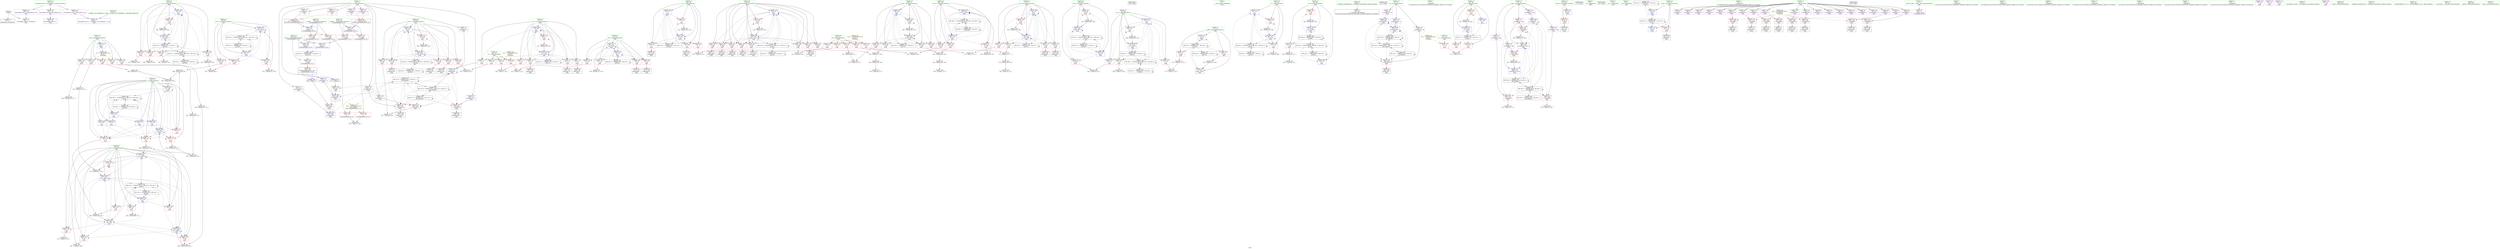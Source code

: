 digraph "SVFG" {
	label="SVFG";

	Node0x55f18f89ada0 [shape=record,color=grey,label="{NodeID: 0\nNullPtr}"];
	Node0x55f18f89ada0 -> Node0x55f18f8d3840[style=solid];
	Node0x55f18f89ada0 -> Node0x55f18f8e0b40[style=solid];
	Node0x55f18f8e6d20 [shape=record,color=grey,label="{NodeID: 360\n406 = Binary(404, 405, )\n}"];
	Node0x55f18f8e6d20 -> Node0x55f18f8e71a0[style=solid];
	Node0x55f18f8e1c80 [shape=record,color=blue,label="{NodeID: 277\n79\<--238\ni45\<--inc61\nmain\n}"];
	Node0x55f18f8e1c80 -> Node0x55f18f8db030[style=dashed];
	Node0x55f18f8e1c80 -> Node0x55f18f8db100[style=dashed];
	Node0x55f18f8e1c80 -> Node0x55f18f8db1d0[style=dashed];
	Node0x55f18f8e1c80 -> Node0x55f18f8db2a0[style=dashed];
	Node0x55f18f8e1c80 -> Node0x55f18f8e1a10[style=dashed];
	Node0x55f18f8e1c80 -> Node0x55f18f8e1c80[style=dashed];
	Node0x55f18f8e1c80 -> Node0x55f18f8ff810[style=dashed];
	Node0x55f18f8d59a0 [shape=record,color=red,label="{NodeID: 194\n281\<--83\n\<--i69\nmain\n}"];
	Node0x55f18f8d59a0 -> Node0x55f18f8d4620[style=solid];
	Node0x55f18f8986b0 [shape=record,color=purple,label="{NodeID: 111\n154\<--13\narrayidx18\<--S\nmain\n}"];
	Node0x55f18f8986b0 -> Node0x55f18f8e11f0[style=solid];
	Node0x55f18f89c810 [shape=record,color=green,label="{NodeID: 28\n59\<--60\nn\<--n_field_insensitive\nmain\n}"];
	Node0x55f18f89c810 -> Node0x55f18f8d8ee0[style=solid];
	Node0x55f18f89c810 -> Node0x55f18f8d8fb0[style=solid];
	Node0x55f18f89c810 -> Node0x55f18f8d9080[style=solid];
	Node0x55f18f8dbd70 [shape=record,color=grey,label="{NodeID: 388\n440 = cmp(438, 439, )\n}"];
	Node0x55f18f8e3340 [shape=record,color=blue,label="{NodeID: 305\n99\<--454\ni176\<--inc187\nmain\n}"];
	Node0x55f18f8e3340 -> Node0x55f18f8d72d0[style=dashed];
	Node0x55f18f8e3340 -> Node0x55f18f8d73a0[style=dashed];
	Node0x55f18f8e3340 -> Node0x55f18f8d7470[style=dashed];
	Node0x55f18f8e3340 -> Node0x55f18f8e3340[style=dashed];
	Node0x55f18f8e3340 -> Node0x55f18f90cd20[style=dashed];
	Node0x55f18f8d7060 [shape=record,color=red,label="{NodeID: 222\n429\<--95\n\<--i164\nmain\n}"];
	Node0x55f18f8d7060 -> Node0x55f18f8e6720[style=solid];
	Node0x55f18f8d8ba0 [shape=record,color=red,label="{NodeID: 139\n483\<--10\n\<--mod\nmain\n}"];
	Node0x55f18f8d8ba0 -> Node0x55f18f8e7aa0[style=solid];
	Node0x55f18f8d3840 [shape=record,color=black,label="{NodeID: 56\n2\<--3\ndummyVal\<--dummyVal\n}"];
	Node0x55f18f465fc0 [shape=record,color=black,label="{NodeID: 582\n104 = PHI()\n}"];
	Node0x55f18f8fd510 [shape=record,color=black,label="{NodeID: 416\nMR_14V_2 = PHI(MR_14V_4, MR_14V_1, )\npts\{66 \}\n}"];
	Node0x55f18f8fd510 -> Node0x55f18f8e0de0[style=dashed];
	Node0x55f18f8e0600 [shape=record,color=red,label="{NodeID: 250\n532\<--522\n\<--__b.addr\n_ZSt3minIiERKT_S2_S2_\n}"];
	Node0x55f18f8e0600 -> Node0x55f18f8e3a90[style=solid];
	Node0x55f18f8da260 [shape=record,color=red,label="{NodeID: 167\n257\<--69\n\<--sub\nmain\n}"];
	Node0x55f18f8da260 -> Node0x55f18f8e7c20[style=solid];
	Node0x55f18f8d4e40 [shape=record,color=black,label="{NodeID: 84\n347\<--346\nidxprom127\<--\nmain\n}"];
	Node0x55f18f8993a0 [shape=record,color=green,label="{NodeID: 1\n7\<--1\n__dso_handle\<--dummyObj\nGlob }"];
	Node0x55f18f8e6ea0 [shape=record,color=grey,label="{NodeID: 361\n500 = Binary(499, 221, )\n}"];
	Node0x55f18f8e1d50 [shape=record,color=blue,label="{NodeID: 278\n81\<--102\nz\<--\nmain\n}"];
	Node0x55f18f8e1d50 -> Node0x55f18f8db370[style=dashed];
	Node0x55f18f8e1d50 -> Node0x55f18f8db440[style=dashed];
	Node0x55f18f8e1d50 -> Node0x55f18f8e2160[style=dashed];
	Node0x55f18f8e1d50 -> Node0x55f18f8fd2f0[style=dashed];
	Node0x55f18f8d5a70 [shape=record,color=red,label="{NodeID: 195\n289\<--83\n\<--i69\nmain\n}"];
	Node0x55f18f8d5a70 -> Node0x55f18f8d47c0[style=solid];
	Node0x55f18f898780 [shape=record,color=purple,label="{NodeID: 112\n269\<--13\narrayidx81\<--S\nmain\n|{<s0>6}}"];
	Node0x55f18f898780:s0 -> Node0x55f18f940b80[style=solid,color=red];
	Node0x55f18f89c8e0 [shape=record,color=green,label="{NodeID: 29\n61\<--62\nk\<--k_field_insensitive\nmain\n}"];
	Node0x55f18f89c8e0 -> Node0x55f18f8d9150[style=solid];
	Node0x55f18f89c8e0 -> Node0x55f18f8d9220[style=solid];
	Node0x55f18f89c8e0 -> Node0x55f18f8d92f0[style=solid];
	Node0x55f18f89c8e0 -> Node0x55f18f8d93c0[style=solid];
	Node0x55f18f89c8e0 -> Node0x55f18f8d9490[style=solid];
	Node0x55f18f8dbef0 [shape=record,color=grey,label="{NodeID: 389\n446 = cmp(445, 102, )\n}"];
	Node0x55f18f8e3410 [shape=record,color=blue,label="{NodeID: 306\n67\<--463\nret\<--add\nmain\n}"];
	Node0x55f18f8e3410 -> Node0x55f18f8d9cb0[style=dashed];
	Node0x55f18f8e3410 -> Node0x55f18f8d9d80[style=dashed];
	Node0x55f18f8e3410 -> Node0x55f18f8d9e50[style=dashed];
	Node0x55f18f8e3410 -> Node0x55f18f8d9f20[style=dashed];
	Node0x55f18f8e3410 -> Node0x55f18f8e35b0[style=dashed];
	Node0x55f18f8e3410 -> Node0x55f18f8e3680[style=dashed];
	Node0x55f18f8e3410 -> Node0x55f18f8fd200[style=dashed];
	Node0x55f18f8d7130 [shape=record,color=red,label="{NodeID: 223\n448\<--97\n\<--ile\nmain\n}"];
	Node0x55f18f8d7130 -> Node0x55f18f8e5e20[style=solid];
	Node0x55f18f8d8c70 [shape=record,color=red,label="{NodeID: 140\n487\<--10\n\<--mod\nmain\n}"];
	Node0x55f18f8d8c70 -> Node0x55f18f8e77a0[style=solid];
	Node0x55f18f8d38d0 [shape=record,color=black,label="{NodeID: 57\n38\<--39\n\<--_ZNSt8ios_base4InitD1Ev\nCan only get source location for instruction, argument, global var or function.}"];
	Node0x55f18f9404c0 [shape=record,color=black,label="{NodeID: 583\n115 = PHI()\n}"];
	Node0x55f18f8fda10 [shape=record,color=black,label="{NodeID: 417\nMR_16V_2 = PHI(MR_16V_4, MR_16V_1, )\npts\{68 \}\n}"];
	Node0x55f18f8fda10 -> Node0x55f18f8e0f80[style=dashed];
	Node0x55f18f8e06d0 [shape=record,color=red,label="{NodeID: 251\n527\<--526\n\<--\n_ZSt3minIiERKT_S2_S2_\n}"];
	Node0x55f18f8e06d0 -> Node0x55f18f8ed230[style=solid];
	Node0x55f18f8da330 [shape=record,color=red,label="{NodeID: 168\n442\<--69\n\<--sub\nmain\n}"];
	Node0x55f18f8da330 -> Node0x55f18f8e5b20[style=solid];
	Node0x55f18f8d4f10 [shape=record,color=black,label="{NodeID: 85\n350\<--349\ntobool129\<--\nmain\n}"];
	Node0x55f18f899430 [shape=record,color=green,label="{NodeID: 2\n11\<--1\n\<--dummyObj\nCan only get source location for instruction, argument, global var or function.}"];
	Node0x55f18f8e7020 [shape=record,color=grey,label="{NodeID: 362\n401 = Binary(400, 108, )\n}"];
	Node0x55f18f8e7020 -> Node0x55f18f8dc4f0[style=solid];
	Node0x55f18f8e1e20 [shape=record,color=blue,label="{NodeID: 279\n83\<--102\ni69\<--\nmain\n}"];
	Node0x55f18f8e1e20 -> Node0x55f18f8db510[style=dashed];
	Node0x55f18f8e1e20 -> Node0x55f18f8db5e0[style=dashed];
	Node0x55f18f8e1e20 -> Node0x55f18f8d5800[style=dashed];
	Node0x55f18f8e1e20 -> Node0x55f18f8d58d0[style=dashed];
	Node0x55f18f8e1e20 -> Node0x55f18f8d59a0[style=dashed];
	Node0x55f18f8e1e20 -> Node0x55f18f8d5a70[style=dashed];
	Node0x55f18f8e1e20 -> Node0x55f18f8d5b40[style=dashed];
	Node0x55f18f8e1e20 -> Node0x55f18f8d5c10[style=dashed];
	Node0x55f18f8e1e20 -> Node0x55f18f8d5ce0[style=dashed];
	Node0x55f18f8e1e20 -> Node0x55f18f8e1e20[style=dashed];
	Node0x55f18f8e1e20 -> Node0x55f18f8e2090[style=dashed];
	Node0x55f18f8e1e20 -> Node0x55f18f90a550[style=dashed];
	Node0x55f18f8d5b40 [shape=record,color=red,label="{NodeID: 196\n296\<--83\n\<--i69\nmain\n}"];
	Node0x55f18f8d5b40 -> Node0x55f18f8d4960[style=solid];
	Node0x55f18f898850 [shape=record,color=purple,label="{NodeID: 113\n276\<--13\narrayidx86\<--S\nmain\n|{<s0>6}}"];
	Node0x55f18f898850:s0 -> Node0x55f18f940dc0[style=solid,color=red];
	Node0x55f18f89c9b0 [shape=record,color=green,label="{NodeID: 30\n63\<--64\ntt\<--tt_field_insensitive\nmain\n}"];
	Node0x55f18f89c9b0 -> Node0x55f18f8d9560[style=solid];
	Node0x55f18f89c9b0 -> Node0x55f18f8d9630[style=solid];
	Node0x55f18f89c9b0 -> Node0x55f18f8d9700[style=solid];
	Node0x55f18f89c9b0 -> Node0x55f18f8e0d10[style=solid];
	Node0x55f18f89c9b0 -> Node0x55f18f8e3820[style=solid];
	Node0x55f18f8dc070 [shape=record,color=grey,label="{NodeID: 390\n220 = cmp(219, 221, )\n}"];
	Node0x55f18f8e34e0 [shape=record,color=blue,label="{NodeID: 307\n67\<--468\nret\<--sub193\nmain\n}"];
	Node0x55f18f8e34e0 -> Node0x55f18f8d9cb0[style=dashed];
	Node0x55f18f8e34e0 -> Node0x55f18f8d9d80[style=dashed];
	Node0x55f18f8e34e0 -> Node0x55f18f8d9e50[style=dashed];
	Node0x55f18f8e34e0 -> Node0x55f18f8d9f20[style=dashed];
	Node0x55f18f8e34e0 -> Node0x55f18f8e35b0[style=dashed];
	Node0x55f18f8e34e0 -> Node0x55f18f8e3680[style=dashed];
	Node0x55f18f8e34e0 -> Node0x55f18f8fd200[style=dashed];
	Node0x55f18f8d7200 [shape=record,color=red,label="{NodeID: 224\n457\<--97\n\<--ile\nmain\n}"];
	Node0x55f18f8d7200 -> Node0x55f18f8e5fa0[style=solid];
	Node0x55f18f8d8d40 [shape=record,color=red,label="{NodeID: 141\n510\<--55\n\<--retval\nmain\n}"];
	Node0x55f18f8d8d40 -> Node0x55f18f8d5180[style=solid];
	Node0x55f18f8d3960 [shape=record,color=black,label="{NodeID: 58\n123\<--122\nidxprom\<--\nmain\n}"];
	Node0x55f18f9405c0 [shape=record,color=black,label="{NodeID: 584\n37 = PHI()\n}"];
	Node0x55f18f8fdf10 [shape=record,color=black,label="{NodeID: 418\nMR_18V_2 = PHI(MR_18V_4, MR_18V_1, )\npts\{70 \}\n}"];
	Node0x55f18f8fdf10 -> Node0x55f18f8e1050[style=dashed];
	Node0x55f18f8e07a0 [shape=record,color=red,label="{NodeID: 252\n529\<--528\n\<--\n_ZSt3minIiERKT_S2_S2_\n}"];
	Node0x55f18f8e07a0 -> Node0x55f18f8ed230[style=solid];
	Node0x55f18f8da400 [shape=record,color=red,label="{NodeID: 169\n494\<--69\n\<--sub\nmain\n}"];
	Node0x55f18f8da400 -> Node0x55f18f8e7320[style=solid];
	Node0x55f18f8d4fe0 [shape=record,color=black,label="{NodeID: 86\n353\<--352\nidxprom131\<--\nmain\n}"];
	Node0x55f18f89ae30 [shape=record,color=green,label="{NodeID: 3\n19\<--1\n.str\<--dummyObj\nGlob }"];
	Node0x55f18f8e71a0 [shape=record,color=grey,label="{NodeID: 363\n409 = Binary(406, 408, )\n}"];
	Node0x55f18f8e71a0 -> Node0x55f18f8e2cc0[style=solid];
	Node0x55f18f8e1ef0 [shape=record,color=blue,label="{NodeID: 280\n287\<--280\narrayidx92\<--\nmain\n|{|<s2>7}}"];
	Node0x55f18f8e1ef0 -> Node0x55f18f8dfde0[style=dashed];
	Node0x55f18f8e1ef0 -> Node0x55f18f8e1fc0[style=dashed];
	Node0x55f18f8e1ef0:s2 -> Node0x55f18f91dc40[style=dashed,color=red];
	Node0x55f18f8d5c10 [shape=record,color=red,label="{NodeID: 197\n305\<--83\n\<--i69\nmain\n}"];
	Node0x55f18f8d5c10 -> Node0x55f18f8d4b00[style=solid];
	Node0x55f18f898920 [shape=record,color=purple,label="{NodeID: 114\n287\<--13\narrayidx92\<--S\nmain\n}"];
	Node0x55f18f898920 -> Node0x55f18f8e1ef0[style=solid];
	Node0x55f18f89ca80 [shape=record,color=green,label="{NodeID: 31\n65\<--66\ni\<--i_field_insensitive\nmain\n}"];
	Node0x55f18f89ca80 -> Node0x55f18f8d97d0[style=solid];
	Node0x55f18f89ca80 -> Node0x55f18f8d98a0[style=solid];
	Node0x55f18f89ca80 -> Node0x55f18f8d9970[style=solid];
	Node0x55f18f89ca80 -> Node0x55f18f8d9a40[style=solid];
	Node0x55f18f89ca80 -> Node0x55f18f8e0de0[style=solid];
	Node0x55f18f89ca80 -> Node0x55f18f8e0eb0[style=solid];
	Node0x55f18f8dc1f0 [shape=record,color=grey,label="{NodeID: 391\n214 = cmp(212, 213, )\n}"];
	Node0x55f18f8e35b0 [shape=record,color=blue,label="{NodeID: 308\n67\<--478\nret\<--add197\nmain\n}"];
	Node0x55f18f8e35b0 -> Node0x55f18f8d9cb0[style=dashed];
	Node0x55f18f8e35b0 -> Node0x55f18f8d9d80[style=dashed];
	Node0x55f18f8e35b0 -> Node0x55f18f8d9e50[style=dashed];
	Node0x55f18f8e35b0 -> Node0x55f18f8d9f20[style=dashed];
	Node0x55f18f8e35b0 -> Node0x55f18f8e35b0[style=dashed];
	Node0x55f18f8e35b0 -> Node0x55f18f8e3680[style=dashed];
	Node0x55f18f8e35b0 -> Node0x55f18f8fd200[style=dashed];
	Node0x55f18f8d72d0 [shape=record,color=red,label="{NodeID: 225\n438\<--99\n\<--i176\nmain\n}"];
	Node0x55f18f8d72d0 -> Node0x55f18f8dbd70[style=solid];
	Node0x55f18f8d8e10 [shape=record,color=red,label="{NodeID: 142\n111\<--57\n\<--T\nmain\n}"];
	Node0x55f18f8d8e10 -> Node0x55f18f8ed830[style=solid];
	Node0x55f18f8d39f0 [shape=record,color=black,label="{NodeID: 59\n127\<--126\nidxprom6\<--\nmain\n}"];
	Node0x55f18f9406c0 [shape=record,color=black,label="{NodeID: 585\n131 = PHI()\n}"];
	Node0x55f18f8fe410 [shape=record,color=black,label="{NodeID: 419\nMR_20V_2 = PHI(MR_20V_3, MR_20V_1, )\npts\{72 \}\n}"];
	Node0x55f18f8fe410 -> Node0x55f18f8e1120[style=dashed];
	Node0x55f18f8fe410 -> Node0x55f18f8fe410[style=dashed];
	Node0x55f18f8e0870 [shape=record,color=blue,label="{NodeID: 253\n10\<--11\nmod\<--\nGlob }"];
	Node0x55f18f8e0870 -> Node0x55f18f91dee0[style=dashed];
	Node0x55f18f8da4d0 [shape=record,color=red,label="{NodeID: 170\n147\<--71\n\<--i13\nmain\n}"];
	Node0x55f18f8da4d0 -> Node0x55f18f8ed3b0[style=solid];
	Node0x55f18f8d50b0 [shape=record,color=black,label="{NodeID: 87\n356\<--355\nidxprom133\<--\nmain\n}"];
	Node0x55f18f89aec0 [shape=record,color=green,label="{NodeID: 4\n21\<--1\n.str.1\<--dummyObj\nGlob }"];
	Node0x55f18f8e7320 [shape=record,color=grey,label="{NodeID: 364\n495 = Binary(494, 108, )\n}"];
	Node0x55f18f8e7320 -> Node0x55f18f8e3750[style=solid];
	Node0x55f18f8e1fc0 [shape=record,color=blue,label="{NodeID: 281\n311\<--304\narrayidx108\<--\nmain\n}"];
	Node0x55f18f8e1fc0 -> Node0x55f18f907f10[style=dashed];
	Node0x55f18f8d5ce0 [shape=record,color=red,label="{NodeID: 198\n315\<--83\n\<--i69\nmain\n}"];
	Node0x55f18f8d5ce0 -> Node0x55f18f8e8fa0[style=solid];
	Node0x55f18f8989f0 [shape=record,color=purple,label="{NodeID: 115\n295\<--13\narrayidx97\<--S\nmain\n|{<s0>7}}"];
	Node0x55f18f8989f0:s0 -> Node0x55f18f940b80[style=solid,color=red];
	Node0x55f18f89cb50 [shape=record,color=green,label="{NodeID: 32\n67\<--68\nret\<--ret_field_insensitive\nmain\n}"];
	Node0x55f18f89cb50 -> Node0x55f18f8d9b10[style=solid];
	Node0x55f18f89cb50 -> Node0x55f18f8d9be0[style=solid];
	Node0x55f18f89cb50 -> Node0x55f18f8d9cb0[style=solid];
	Node0x55f18f89cb50 -> Node0x55f18f8d9d80[style=solid];
	Node0x55f18f89cb50 -> Node0x55f18f8d9e50[style=solid];
	Node0x55f18f89cb50 -> Node0x55f18f8d9f20[style=solid];
	Node0x55f18f89cb50 -> Node0x55f18f8d9ff0[style=solid];
	Node0x55f18f89cb50 -> Node0x55f18f8e0f80[style=solid];
	Node0x55f18f89cb50 -> Node0x55f18f8e3410[style=solid];
	Node0x55f18f89cb50 -> Node0x55f18f8e34e0[style=solid];
	Node0x55f18f89cb50 -> Node0x55f18f8e35b0[style=solid];
	Node0x55f18f89cb50 -> Node0x55f18f8e3680[style=solid];
	Node0x55f18f8dc370 [shape=record,color=grey,label="{NodeID: 392\n380 = cmp(379, 108, )\n}"];
	Node0x55f18f8e3680 [shape=record,color=blue,label="{NodeID: 309\n67\<--490\nret\<--sub203\nmain\n}"];
	Node0x55f18f8e3680 -> Node0x55f18f8d9e50[style=dashed];
	Node0x55f18f8e3680 -> Node0x55f18f8d9f20[style=dashed];
	Node0x55f18f8e3680 -> Node0x55f18f8e3680[style=dashed];
	Node0x55f18f8e3680 -> Node0x55f18f8fd200[style=dashed];
	Node0x55f18f8d73a0 [shape=record,color=red,label="{NodeID: 226\n443\<--99\n\<--i176\nmain\n}"];
	Node0x55f18f8d73a0 -> Node0x55f18f8e5b20[style=solid];
	Node0x55f18f8d8ee0 [shape=record,color=red,label="{NodeID: 143\n148\<--59\n\<--n\nmain\n}"];
	Node0x55f18f8d8ee0 -> Node0x55f18f8ed3b0[style=solid];
	Node0x55f18f8d3ac0 [shape=record,color=black,label="{NodeID: 60\n153\<--152\nidxprom17\<--\nmain\n}"];
	Node0x55f18f9407c0 [shape=record,color=black,label="{NodeID: 586\n303 = PHI(515, )\n}"];
	Node0x55f18f9407c0 -> Node0x55f18f8dfde0[style=solid];
	Node0x55f18f8fe910 [shape=record,color=black,label="{NodeID: 420\nMR_22V_2 = PHI(MR_22V_3, MR_22V_1, )\npts\{74 \}\n}"];
	Node0x55f18f8fe910 -> Node0x55f18f8e1530[style=dashed];
	Node0x55f18f8fe910 -> Node0x55f18f8fe910[style=dashed];
	Node0x55f18f8e0940 [shape=record,color=blue,label="{NodeID: 254\n547\<--26\nllvm.global_ctors_0\<--\nGlob }"];
	Node0x55f18f8da5a0 [shape=record,color=red,label="{NodeID: 171\n151\<--71\n\<--i13\nmain\n}"];
	Node0x55f18f8da5a0 -> Node0x55f18f8e11f0[style=solid];
	Node0x55f18f8d5180 [shape=record,color=black,label="{NodeID: 88\n54\<--510\nmain_ret\<--\nmain\n}"];
	Node0x55f18f89af50 [shape=record,color=green,label="{NodeID: 5\n23\<--1\n.str.2\<--dummyObj\nGlob }"];
	Node0x55f18f8e74a0 [shape=record,color=grey,label="{NodeID: 365\n408 = Binary(407, 221, )\n}"];
	Node0x55f18f8e74a0 -> Node0x55f18f8e71a0[style=solid];
	Node0x55f18f8e2090 [shape=record,color=blue,label="{NodeID: 282\n83\<--316\ni69\<--inc111\nmain\n}"];
	Node0x55f18f8e2090 -> Node0x55f18f8db510[style=dashed];
	Node0x55f18f8e2090 -> Node0x55f18f8db5e0[style=dashed];
	Node0x55f18f8e2090 -> Node0x55f18f8d5800[style=dashed];
	Node0x55f18f8e2090 -> Node0x55f18f8d58d0[style=dashed];
	Node0x55f18f8e2090 -> Node0x55f18f8d59a0[style=dashed];
	Node0x55f18f8e2090 -> Node0x55f18f8d5a70[style=dashed];
	Node0x55f18f8e2090 -> Node0x55f18f8d5b40[style=dashed];
	Node0x55f18f8e2090 -> Node0x55f18f8d5c10[style=dashed];
	Node0x55f18f8e2090 -> Node0x55f18f8d5ce0[style=dashed];
	Node0x55f18f8e2090 -> Node0x55f18f8e1e20[style=dashed];
	Node0x55f18f8e2090 -> Node0x55f18f8e2090[style=dashed];
	Node0x55f18f8e2090 -> Node0x55f18f90a550[style=dashed];
	Node0x55f18f8d5db0 [shape=record,color=red,label="{NodeID: 199\n339\<--85\n\<--sp\nmain\n}"];
	Node0x55f18f8d5db0 -> Node0x55f18f8db770[style=solid];
	Node0x55f18f8d7860 [shape=record,color=purple,label="{NodeID: 116\n302\<--13\narrayidx102\<--S\nmain\n|{<s0>7}}"];
	Node0x55f18f8d7860:s0 -> Node0x55f18f940dc0[style=solid,color=red];
	Node0x55f18f89cc20 [shape=record,color=green,label="{NodeID: 33\n69\<--70\nsub\<--sub_field_insensitive\nmain\n}"];
	Node0x55f18f89cc20 -> Node0x55f18f8da0c0[style=solid];
	Node0x55f18f89cc20 -> Node0x55f18f8da190[style=solid];
	Node0x55f18f89cc20 -> Node0x55f18f8da260[style=solid];
	Node0x55f18f89cc20 -> Node0x55f18f8da330[style=solid];
	Node0x55f18f89cc20 -> Node0x55f18f8da400[style=solid];
	Node0x55f18f89cc20 -> Node0x55f18f8e1050[style=solid];
	Node0x55f18f89cc20 -> Node0x55f18f8e3750[style=solid];
	Node0x55f18f8dc4f0 [shape=record,color=grey,label="{NodeID: 393\n402 = cmp(399, 401, )\n}"];
	Node0x55f18f8e3750 [shape=record,color=blue,label="{NodeID: 310\n69\<--495\nsub\<--inc206\nmain\n}"];
	Node0x55f18f8e3750 -> Node0x55f18f8da0c0[style=dashed];
	Node0x55f18f8e3750 -> Node0x55f18f8da190[style=dashed];
	Node0x55f18f8e3750 -> Node0x55f18f8da260[style=dashed];
	Node0x55f18f8e3750 -> Node0x55f18f8da330[style=dashed];
	Node0x55f18f8e3750 -> Node0x55f18f8da400[style=dashed];
	Node0x55f18f8e3750 -> Node0x55f18f8e3750[style=dashed];
	Node0x55f18f8e3750 -> Node0x55f18f8fdf10[style=dashed];
	Node0x55f18f8d7470 [shape=record,color=red,label="{NodeID: 227\n453\<--99\n\<--i176\nmain\n}"];
	Node0x55f18f8d7470 -> Node0x55f18f8e6120[style=solid];
	Node0x55f18f8d8fb0 [shape=record,color=red,label="{NodeID: 144\n213\<--59\n\<--n\nmain\n}"];
	Node0x55f18f8d8fb0 -> Node0x55f18f8dc1f0[style=solid];
	Node0x55f18f8d3b90 [shape=record,color=black,label="{NodeID: 61\n157\<--156\nidxprom19\<--\nmain\n}"];
	Node0x55f18f9409b0 [shape=record,color=black,label="{NodeID: 587\n277 = PHI(515, )\n}"];
	Node0x55f18f9409b0 -> Node0x55f18f8dfaa0[style=solid];
	Node0x55f18f8fee10 [shape=record,color=black,label="{NodeID: 421\nMR_24V_2 = PHI(MR_24V_3, MR_24V_1, )\npts\{76 \}\n}"];
	Node0x55f18f8fee10 -> Node0x55f18f8e1870[style=dashed];
	Node0x55f18f8fee10 -> Node0x55f18f8fee10[style=dashed];
	Node0x55f18f8e0a40 [shape=record,color=blue,label="{NodeID: 255\n548\<--27\nllvm.global_ctors_1\<--_GLOBAL__sub_I_Rydberg_2_1.cpp\nGlob }"];
	Node0x55f18f8da670 [shape=record,color=red,label="{NodeID: 172\n152\<--71\n\<--i13\nmain\n}"];
	Node0x55f18f8da670 -> Node0x55f18f8d3ac0[style=solid];
	Node0x55f18f8d5250 [shape=record,color=black,label="{NodeID: 89\n515\<--538\n_ZSt3minIiERKT_S2_S2__ret\<--\n_ZSt3minIiERKT_S2_S2_\n|{<s0>6|<s1>7}}"];
	Node0x55f18f8d5250:s0 -> Node0x55f18f9409b0[style=solid,color=blue];
	Node0x55f18f8d5250:s1 -> Node0x55f18f9407c0[style=solid,color=blue];
	Node0x55f18f893c50 [shape=record,color=green,label="{NodeID: 6\n26\<--1\n\<--dummyObj\nCan only get source location for instruction, argument, global var or function.}"];
	Node0x55f18f8e7620 [shape=record,color=grey,label="{NodeID: 366\n490 = Binary(489, 488, )\n}"];
	Node0x55f18f8e7620 -> Node0x55f18f8e3680[style=solid];
	Node0x55f18f8e2160 [shape=record,color=blue,label="{NodeID: 283\n81\<--321\nz\<--inc114\nmain\n}"];
	Node0x55f18f8e2160 -> Node0x55f18f8db370[style=dashed];
	Node0x55f18f8e2160 -> Node0x55f18f8db440[style=dashed];
	Node0x55f18f8e2160 -> Node0x55f18f8e2160[style=dashed];
	Node0x55f18f8e2160 -> Node0x55f18f8fd2f0[style=dashed];
	Node0x55f18f8d5e80 [shape=record,color=red,label="{NodeID: 200\n369\<--85\n\<--sp\nmain\n}"];
	Node0x55f18f8d5e80 -> Node0x55f18f8dd0f0[style=solid];
	Node0x55f18f8d7930 [shape=record,color=purple,label="{NodeID: 117\n311\<--13\narrayidx108\<--S\nmain\n}"];
	Node0x55f18f8d7930 -> Node0x55f18f8e1fc0[style=solid];
	Node0x55f18f89ccf0 [shape=record,color=green,label="{NodeID: 34\n71\<--72\ni13\<--i13_field_insensitive\nmain\n}"];
	Node0x55f18f89ccf0 -> Node0x55f18f8da4d0[style=solid];
	Node0x55f18f89ccf0 -> Node0x55f18f8da5a0[style=solid];
	Node0x55f18f89ccf0 -> Node0x55f18f8da670[style=solid];
	Node0x55f18f89ccf0 -> Node0x55f18f8da740[style=solid];
	Node0x55f18f89ccf0 -> Node0x55f18f8da810[style=solid];
	Node0x55f18f89ccf0 -> Node0x55f18f8da8e0[style=solid];
	Node0x55f18f89ccf0 -> Node0x55f18f8e1120[style=solid];
	Node0x55f18f89ccf0 -> Node0x55f18f8e1460[style=solid];
	Node0x55f18f8dc670 [shape=record,color=grey,label="{NodeID: 394\n388 = cmp(387, 108, )\n}"];
	Node0x55f18f8e3820 [shape=record,color=blue,label="{NodeID: 311\n63\<--507\ntt\<--inc211\nmain\n}"];
	Node0x55f18f8e3820 -> Node0x55f18f8fd420[style=dashed];
	Node0x55f18f8d7540 [shape=record,color=red,label="{NodeID: 228\n186\<--185\n\<--arrayidx32\nmain\n}"];
	Node0x55f18f8d7540 -> Node0x55f18f8d3e00[style=solid];
	Node0x55f18f8d9080 [shape=record,color=red,label="{NodeID: 145\n329\<--59\n\<--n\nmain\n}"];
	Node0x55f18f8d9080 -> Node0x55f18f8dd570[style=solid];
	Node0x55f18f8d3c60 [shape=record,color=black,label="{NodeID: 62\n162\<--161\nidxprom21\<--\nmain\n}"];
	Node0x55f18f940ab0 [shape=record,color=black,label="{NodeID: 588\n502 = PHI()\n}"];
	Node0x55f18f8ff310 [shape=record,color=black,label="{NodeID: 422\nMR_26V_2 = PHI(MR_26V_3, MR_26V_1, )\npts\{78 \}\n}"];
	Node0x55f18f8ff310 -> Node0x55f18f8e1940[style=dashed];
	Node0x55f18f8ff310 -> Node0x55f18f8ff310[style=dashed];
	Node0x55f18f8e0b40 [shape=record,color=blue, style = dotted,label="{NodeID: 256\n549\<--3\nllvm.global_ctors_2\<--dummyVal\nGlob }"];
	Node0x55f18f8da740 [shape=record,color=red,label="{NodeID: 173\n156\<--71\n\<--i13\nmain\n}"];
	Node0x55f18f8da740 -> Node0x55f18f8d3b90[style=solid];
	Node0x55f18f8d5320 [shape=record,color=purple,label="{NodeID: 90\n36\<--4\n\<--_ZStL8__ioinit\n__cxx_global_var_init\n}"];
	Node0x55f18f893ce0 [shape=record,color=green,label="{NodeID: 7\n102\<--1\n\<--dummyObj\nCan only get source location for instruction, argument, global var or function.}"];
	Node0x55f18f907f10 [shape=record,color=black,label="{NodeID: 450\nMR_52V_8 = PHI(MR_52V_11, MR_52V_7, )\npts\{140000 \}\n|{|<s7>6}}"];
	Node0x55f18f907f10 -> Node0x55f18f8dfaa0[style=dashed];
	Node0x55f18f907f10 -> Node0x55f18f8dff80[style=dashed];
	Node0x55f18f907f10 -> Node0x55f18f8e0050[style=dashed];
	Node0x55f18f907f10 -> Node0x55f18f8e01f0[style=dashed];
	Node0x55f18f907f10 -> Node0x55f18f8e1ef0[style=dashed];
	Node0x55f18f907f10 -> Node0x55f18f907f10[style=dashed];
	Node0x55f18f907f10 -> Node0x55f18f90d220[style=dashed];
	Node0x55f18f907f10:s7 -> Node0x55f18f91dc40[style=dashed,color=red];
	Node0x55f18f8e77a0 [shape=record,color=grey,label="{NodeID: 367\n488 = Binary(487, 221, )\n}"];
	Node0x55f18f8e77a0 -> Node0x55f18f8e7620[style=solid];
	Node0x55f18f8e2230 [shape=record,color=blue,label="{NodeID: 284\n85\<--102\nsp\<--\nmain\n}"];
	Node0x55f18f8e2230 -> Node0x55f18f8d5db0[style=dashed];
	Node0x55f18f8e2230 -> Node0x55f18f8d5e80[style=dashed];
	Node0x55f18f8e2230 -> Node0x55f18f8d5f50[style=dashed];
	Node0x55f18f8e2230 -> Node0x55f18f8d6020[style=dashed];
	Node0x55f18f8e2230 -> Node0x55f18f8d60f0[style=dashed];
	Node0x55f18f8e2230 -> Node0x55f18f8e24a0[style=dashed];
	Node0x55f18f8e2230 -> Node0x55f18f90aa20[style=dashed];
	Node0x55f18f8e2230 -> Node0x55f18f90dc20[style=dashed];
	Node0x55f18f8d5f50 [shape=record,color=red,label="{NodeID: 201\n379\<--85\n\<--sp\nmain\n}"];
	Node0x55f18f8d5f50 -> Node0x55f18f8dc370[style=solid];
	Node0x55f18f8d7a00 [shape=record,color=purple,label="{NodeID: 118\n334\<--13\narrayidx121\<--S\nmain\n}"];
	Node0x55f18f8d7a00 -> Node0x55f18f8dff80[style=solid];
	Node0x55f18f89b350 [shape=record,color=green,label="{NodeID: 35\n73\<--74\ni26\<--i26_field_insensitive\nmain\n}"];
	Node0x55f18f89b350 -> Node0x55f18f8da9b0[style=solid];
	Node0x55f18f89b350 -> Node0x55f18f8daa80[style=solid];
	Node0x55f18f89b350 -> Node0x55f18f8dab50[style=solid];
	Node0x55f18f89b350 -> Node0x55f18f8dac20[style=solid];
	Node0x55f18f89b350 -> Node0x55f18f8dacf0[style=solid];
	Node0x55f18f89b350 -> Node0x55f18f8e1530[style=solid];
	Node0x55f18f89b350 -> Node0x55f18f8e17a0[style=solid];
	Node0x55f18f8dc7f0 [shape=record,color=grey,label="{NodeID: 395\n485 = cmp(482, 484, )\n}"];
	Node0x55f18f8e38f0 [shape=record,color=blue,label="{NodeID: 312\n520\<--516\n__a.addr\<--__a\n_ZSt3minIiERKT_S2_S2_\n}"];
	Node0x55f18f8e38f0 -> Node0x55f18f8e0390[style=dashed];
	Node0x55f18f8e38f0 -> Node0x55f18f8e0460[style=dashed];
	Node0x55f18f8d7610 [shape=record,color=red,label="{NodeID: 229\n189\<--188\n\<--arrayidx34\nmain\n}"];
	Node0x55f18f8d7610 -> Node0x55f18f8e83a0[style=solid];
	Node0x55f18f8d9150 [shape=record,color=red,label="{NodeID: 146\n119\<--61\n\<--k\nmain\n}"];
	Node0x55f18f8d9150 -> Node0x55f18f8ed9b0[style=solid];
	Node0x55f18f8d3d30 [shape=record,color=black,label="{NodeID: 63\n183\<--182\nidxprom30\<--\nmain\n}"];
	Node0x55f18f940b80 [shape=record,color=black,label="{NodeID: 589\n516 = PHI(269, 295, )\n0th arg _ZSt3minIiERKT_S2_S2_ }"];
	Node0x55f18f940b80 -> Node0x55f18f8e38f0[style=solid];
	Node0x55f18f8ff810 [shape=record,color=black,label="{NodeID: 423\nMR_28V_2 = PHI(MR_28V_3, MR_28V_1, )\npts\{80 \}\n}"];
	Node0x55f18f8ff810 -> Node0x55f18f8e1a10[style=dashed];
	Node0x55f18f8ff810 -> Node0x55f18f8ff810[style=dashed];
	Node0x55f18f8e0c40 [shape=record,color=blue,label="{NodeID: 257\n55\<--102\nretval\<--\nmain\n}"];
	Node0x55f18f8e0c40 -> Node0x55f18f8d8d40[style=dashed];
	Node0x55f18f8da810 [shape=record,color=red,label="{NodeID: 174\n161\<--71\n\<--i13\nmain\n}"];
	Node0x55f18f8da810 -> Node0x55f18f8d3c60[style=solid];
	Node0x55f18f8d53f0 [shape=record,color=purple,label="{NodeID: 91\n124\<--8\narrayidx\<--F\nmain\n}"];
	Node0x55f18f893d70 [shape=record,color=green,label="{NodeID: 8\n108\<--1\n\<--dummyObj\nCan only get source location for instruction, argument, global var or function.}"];
	Node0x55f18f8e7920 [shape=record,color=grey,label="{NodeID: 368\n413 = Binary(412, 108, )\n}"];
	Node0x55f18f8e7920 -> Node0x55f18f8e2d90[style=solid];
	Node0x55f18f8e2300 [shape=record,color=blue,label="{NodeID: 285\n87\<--102\nex\<--\nmain\n}"];
	Node0x55f18f8e2300 -> Node0x55f18f8d61c0[style=dashed];
	Node0x55f18f8e2300 -> Node0x55f18f8d6290[style=dashed];
	Node0x55f18f8e2300 -> Node0x55f18f8d6360[style=dashed];
	Node0x55f18f8e2300 -> Node0x55f18f8d6430[style=dashed];
	Node0x55f18f8e2300 -> Node0x55f18f8e2640[style=dashed];
	Node0x55f18f8e2300 -> Node0x55f18f90af20[style=dashed];
	Node0x55f18f8e2300 -> Node0x55f18f90e120[style=dashed];
	Node0x55f18f8d6020 [shape=record,color=red,label="{NodeID: 202\n384\<--85\n\<--sp\nmain\n}"];
	Node0x55f18f8d6020 -> Node0x55f18f8dcf70[style=solid];
	Node0x55f18f8d7ad0 [shape=record,color=purple,label="{NodeID: 119\n345\<--13\narrayidx126\<--S\nmain\n}"];
	Node0x55f18f8d7ad0 -> Node0x55f18f8e0050[style=solid];
	Node0x55f18f89b420 [shape=record,color=green,label="{NodeID: 36\n75\<--76\nstop\<--stop_field_insensitive\nmain\n}"];
	Node0x55f18f89b420 -> Node0x55f18f8dadc0[style=solid];
	Node0x55f18f89b420 -> Node0x55f18f8e1870[style=solid];
	Node0x55f18f89b420 -> Node0x55f18f8e1ae0[style=solid];
	Node0x55f18f8dc970 [shape=record,color=grey,label="{NodeID: 396\n420 = cmp(418, 419, )\n}"];
	Node0x55f18f8e39c0 [shape=record,color=blue,label="{NodeID: 313\n522\<--517\n__b.addr\<--__b\n_ZSt3minIiERKT_S2_S2_\n}"];
	Node0x55f18f8e39c0 -> Node0x55f18f8e0530[style=dashed];
	Node0x55f18f8e39c0 -> Node0x55f18f8e0600[style=dashed];
	Node0x55f18f8d76e0 [shape=record,color=red,label="{NodeID: 230\n196\<--195\n\<--arrayidx38\nmain\n}"];
	Node0x55f18f8d76e0 -> Node0x55f18f8d3fa0[style=solid];
	Node0x55f18f8d9220 [shape=record,color=red,label="{NodeID: 147\n141\<--61\n\<--k\nmain\n}"];
	Node0x55f18f8d9220 -> Node0x55f18f8e89a0[style=solid];
	Node0x55f18f8d3e00 [shape=record,color=black,label="{NodeID: 64\n187\<--186\nidxprom33\<--\nmain\n}"];
	Node0x55f18f940dc0 [shape=record,color=black,label="{NodeID: 590\n517 = PHI(276, 302, )\n1st arg _ZSt3minIiERKT_S2_S2_ }"];
	Node0x55f18f940dc0 -> Node0x55f18f8e39c0[style=solid];
	Node0x55f18f8ffd10 [shape=record,color=black,label="{NodeID: 424\nMR_30V_2 = PHI(MR_30V_3, MR_30V_1, )\npts\{82 \}\n}"];
	Node0x55f18f8ffd10 -> Node0x55f18f8e1d50[style=dashed];
	Node0x55f18f8ffd10 -> Node0x55f18f8ffd10[style=dashed];
	Node0x55f18f8ffd10 -> Node0x55f18f8fd2f0[style=dashed];
	Node0x55f18f8e0d10 [shape=record,color=blue,label="{NodeID: 258\n63\<--108\ntt\<--\nmain\n}"];
	Node0x55f18f8e0d10 -> Node0x55f18f8fd420[style=dashed];
	Node0x55f18f8da8e0 [shape=record,color=red,label="{NodeID: 175\n166\<--71\n\<--i13\nmain\n}"];
	Node0x55f18f8da8e0 -> Node0x55f18f8e8220[style=solid];
	Node0x55f18f8d54c0 [shape=record,color=purple,label="{NodeID: 92\n125\<--8\narrayidx5\<--F\nmain\n}"];
	Node0x55f18f893e00 [shape=record,color=green,label="{NodeID: 9\n160\<--1\n\<--dummyObj\nCan only get source location for instruction, argument, global var or function.}"];
	Node0x55f18f8e7aa0 [shape=record,color=grey,label="{NodeID: 369\n484 = Binary(483, 221, )\n}"];
	Node0x55f18f8e7aa0 -> Node0x55f18f8dc7f0[style=solid];
	Node0x55f18f8e23d0 [shape=record,color=blue,label="{NodeID: 286\n89\<--108\ni116\<--\nmain\n}"];
	Node0x55f18f8e23d0 -> Node0x55f18f8d6500[style=dashed];
	Node0x55f18f8e23d0 -> Node0x55f18f8d65d0[style=dashed];
	Node0x55f18f8e23d0 -> Node0x55f18f8d66a0[style=dashed];
	Node0x55f18f8e23d0 -> Node0x55f18f8d6770[style=dashed];
	Node0x55f18f8e23d0 -> Node0x55f18f8d6840[style=dashed];
	Node0x55f18f8e23d0 -> Node0x55f18f8d6910[style=dashed];
	Node0x55f18f8e23d0 -> Node0x55f18f8e2710[style=dashed];
	Node0x55f18f8e23d0 -> Node0x55f18f90b420[style=dashed];
	Node0x55f18f8d60f0 [shape=record,color=red,label="{NodeID: 203\n400\<--85\n\<--sp\nmain\n}"];
	Node0x55f18f8d60f0 -> Node0x55f18f8e7020[style=solid];
	Node0x55f18f8d7ba0 [shape=record,color=purple,label="{NodeID: 120\n354\<--13\narrayidx132\<--S\nmain\n}"];
	Node0x55f18f8d7ba0 -> Node0x55f18f8e01f0[style=solid];
	Node0x55f18f89b4f0 [shape=record,color=green,label="{NodeID: 37\n77\<--78\npath\<--path_field_insensitive\nmain\n}"];
	Node0x55f18f89b4f0 -> Node0x55f18f8dae90[style=solid];
	Node0x55f18f89b4f0 -> Node0x55f18f8daf60[style=solid];
	Node0x55f18f89b4f0 -> Node0x55f18f8e1940[style=solid];
	Node0x55f18f89b4f0 -> Node0x55f18f8e1bb0[style=solid];
	Node0x55f18f8dcaf0 [shape=record,color=grey,label="{NodeID: 397\n255 = cmp(253, 254, )\n}"];
	Node0x55f18f8e3a90 [shape=record,color=blue,label="{NodeID: 314\n518\<--532\nretval\<--\n_ZSt3minIiERKT_S2_S2_\n}"];
	Node0x55f18f8e3a90 -> Node0x55f18f917720[style=dashed];
	Node0x55f18f8df6d0 [shape=record,color=red,label="{NodeID: 231\n199\<--198\n\<--arrayidx40\nmain\n}"];
	Node0x55f18f8df6d0 -> Node0x55f18f8e5ca0[style=solid];
	Node0x55f18f8d92f0 [shape=record,color=red,label="{NodeID: 148\n173\<--61\n\<--k\nmain\n}"];
	Node0x55f18f8d92f0 -> Node0x55f18f8ed0b0[style=solid];
	Node0x55f18f8d3ed0 [shape=record,color=black,label="{NodeID: 65\n193\<--192\nidxprom36\<--\nmain\n}"];
	Node0x55f18f900210 [shape=record,color=black,label="{NodeID: 425\nMR_32V_2 = PHI(MR_32V_3, MR_32V_1, )\npts\{84 \}\n}"];
	Node0x55f18f900210 -> Node0x55f18f8e1e20[style=dashed];
	Node0x55f18f900210 -> Node0x55f18f900210[style=dashed];
	Node0x55f18f900210 -> Node0x55f18f90a550[style=dashed];
	Node0x55f18f8e0de0 [shape=record,color=blue,label="{NodeID: 259\n65\<--102\ni\<--\nmain\n}"];
	Node0x55f18f8e0de0 -> Node0x55f18f8d97d0[style=dashed];
	Node0x55f18f8e0de0 -> Node0x55f18f8d98a0[style=dashed];
	Node0x55f18f8e0de0 -> Node0x55f18f8d9970[style=dashed];
	Node0x55f18f8e0de0 -> Node0x55f18f8d9a40[style=dashed];
	Node0x55f18f8e0de0 -> Node0x55f18f8e0eb0[style=dashed];
	Node0x55f18f8e0de0 -> Node0x55f18f8fd510[style=dashed];
	Node0x55f18f8da9b0 [shape=record,color=red,label="{NodeID: 176\n172\<--73\n\<--i26\nmain\n}"];
	Node0x55f18f8da9b0 -> Node0x55f18f8ed0b0[style=solid];
	Node0x55f18f8d5590 [shape=record,color=purple,label="{NodeID: 93\n128\<--8\narrayidx7\<--F\nmain\n}"];
	Node0x55f18f893e90 [shape=record,color=green,label="{NodeID: 10\n221\<--1\n\<--dummyObj\nCan only get source location for instruction, argument, global var or function.}"];
	Node0x55f18f8e7c20 [shape=record,color=grey,label="{NodeID: 370\n259 = Binary(257, 258, )\n}"];
	Node0x55f18f8e7c20 -> Node0x55f18f8e8e20[style=solid];
	Node0x55f18f8e24a0 [shape=record,color=blue,label="{NodeID: 287\n85\<--340\nsp\<--inc124\nmain\n}"];
	Node0x55f18f8e24a0 -> Node0x55f18f90dc20[style=dashed];
	Node0x55f18f8d61c0 [shape=record,color=red,label="{NodeID: 204\n359\<--87\n\<--ex\nmain\n}"];
	Node0x55f18f8d61c0 -> Node0x55f18f8dbbf0[style=solid];
	Node0x55f18f8d7c70 [shape=record,color=purple,label="{NodeID: 121\n158\<--15\narrayidx20\<--M\nmain\n}"];
	Node0x55f18f8d7c70 -> Node0x55f18f8e12c0[style=solid];
	Node0x55f18f89b5c0 [shape=record,color=green,label="{NodeID: 38\n79\<--80\ni45\<--i45_field_insensitive\nmain\n}"];
	Node0x55f18f89b5c0 -> Node0x55f18f8db030[style=solid];
	Node0x55f18f89b5c0 -> Node0x55f18f8db100[style=solid];
	Node0x55f18f89b5c0 -> Node0x55f18f8db1d0[style=solid];
	Node0x55f18f89b5c0 -> Node0x55f18f8db2a0[style=solid];
	Node0x55f18f89b5c0 -> Node0x55f18f8e1a10[style=solid];
	Node0x55f18f89b5c0 -> Node0x55f18f8e1c80[style=solid];
	Node0x55f18f8dcc70 [shape=record,color=grey,label="{NodeID: 398\n230 = cmp(229, 108, )\n}"];
	Node0x55f18f8e3b60 [shape=record,color=blue,label="{NodeID: 315\n518\<--535\nretval\<--\n_ZSt3minIiERKT_S2_S2_\n}"];
	Node0x55f18f8e3b60 -> Node0x55f18f917720[style=dashed];
	Node0x55f18f8df760 [shape=record,color=red,label="{NodeID: 232\n219\<--218\n\<--arrayidx50\nmain\n}"];
	Node0x55f18f8df760 -> Node0x55f18f8dc070[style=solid];
	Node0x55f18f8d93c0 [shape=record,color=red,label="{NodeID: 149\n254\<--61\n\<--k\nmain\n}"];
	Node0x55f18f8d93c0 -> Node0x55f18f8dcaf0[style=solid];
	Node0x55f18f8d3fa0 [shape=record,color=black,label="{NodeID: 66\n197\<--196\nidxprom39\<--\nmain\n}"];
	Node0x55f18f900710 [shape=record,color=black,label="{NodeID: 426\nMR_34V_2 = PHI(MR_34V_3, MR_34V_1, )\npts\{86 \}\n}"];
	Node0x55f18f900710 -> Node0x55f18f8e2230[style=dashed];
	Node0x55f18f900710 -> Node0x55f18f900710[style=dashed];
	Node0x55f18f900710 -> Node0x55f18f90aa20[style=dashed];
	Node0x55f18f8e0eb0 [shape=record,color=blue,label="{NodeID: 260\n65\<--134\ni\<--inc\nmain\n}"];
	Node0x55f18f8e0eb0 -> Node0x55f18f8d97d0[style=dashed];
	Node0x55f18f8e0eb0 -> Node0x55f18f8d98a0[style=dashed];
	Node0x55f18f8e0eb0 -> Node0x55f18f8d9970[style=dashed];
	Node0x55f18f8e0eb0 -> Node0x55f18f8d9a40[style=dashed];
	Node0x55f18f8e0eb0 -> Node0x55f18f8e0eb0[style=dashed];
	Node0x55f18f8e0eb0 -> Node0x55f18f8fd510[style=dashed];
	Node0x55f18f8daa80 [shape=record,color=red,label="{NodeID: 177\n177\<--73\n\<--i26\nmain\n}"];
	Node0x55f18f8daa80 -> Node0x55f18f8e8820[style=solid];
	Node0x55f18f8d5660 [shape=record,color=purple,label="{NodeID: 94\n129\<--8\narrayidx8\<--F\nmain\n}"];
	Node0x55f18f893f20 [shape=record,color=green,label="{NodeID: 11\n224\<--1\n\<--dummyObj\nCan only get source location for instruction, argument, global var or function.}"];
	Node0x55f18f8fd200 [shape=record,color=black,label="{NodeID: 454\nMR_16V_5 = PHI(MR_16V_10, MR_16V_4, MR_16V_4, )\npts\{68 \}\n}"];
	Node0x55f18f8fd200 -> Node0x55f18f8d9b10[style=dashed];
	Node0x55f18f8fd200 -> Node0x55f18f8d9be0[style=dashed];
	Node0x55f18f8fd200 -> Node0x55f18f8d9ff0[style=dashed];
	Node0x55f18f8fd200 -> Node0x55f18f8e3410[style=dashed];
	Node0x55f18f8fd200 -> Node0x55f18f8e34e0[style=dashed];
	Node0x55f18f8fd200 -> Node0x55f18f8fda10[style=dashed];
	Node0x55f18f8fd200 -> Node0x55f18f8fd200[style=dashed];
	Node0x55f18f8e7da0 [shape=record,color=grey,label="{NodeID: 371\n321 = Binary(320, 108, )\n}"];
	Node0x55f18f8e7da0 -> Node0x55f18f8e2160[style=solid];
	Node0x55f18f8e2570 [shape=record,color=blue,label="{NodeID: 288\n357\<--224\narrayidx134\<--\nmain\n}"];
	Node0x55f18f8e2570 -> Node0x55f18f90e620[style=dashed];
	Node0x55f18f8d6290 [shape=record,color=red,label="{NodeID: 205\n374\<--87\n\<--ex\nmain\n}"];
	Node0x55f18f8d6290 -> Node0x55f18f8dd270[style=solid];
	Node0x55f18f8d7d40 [shape=record,color=purple,label="{NodeID: 122\n348\<--15\narrayidx128\<--M\nmain\n}"];
	Node0x55f18f8d7d40 -> Node0x55f18f8e0120[style=solid];
	Node0x55f18f89b690 [shape=record,color=green,label="{NodeID: 39\n81\<--82\nz\<--z_field_insensitive\nmain\n}"];
	Node0x55f18f89b690 -> Node0x55f18f8db370[style=solid];
	Node0x55f18f89b690 -> Node0x55f18f8db440[style=solid];
	Node0x55f18f89b690 -> Node0x55f18f8e1d50[style=solid];
	Node0x55f18f89b690 -> Node0x55f18f8e2160[style=solid];
	Node0x55f18f8dcdf0 [shape=record,color=grey,label="{NodeID: 399\n473 = cmp(472, 102, )\n}"];
	Node0x55f18f8df830 [shape=record,color=red,label="{NodeID: 233\n229\<--228\n\<--arrayidx55\nmain\n}"];
	Node0x55f18f8df830 -> Node0x55f18f8dcc70[style=solid];
	Node0x55f18f8d9490 [shape=record,color=red,label="{NodeID: 150\n439\<--61\n\<--k\nmain\n}"];
	Node0x55f18f8d9490 -> Node0x55f18f8dbd70[style=solid];
	Node0x55f18f8d4070 [shape=record,color=black,label="{NodeID: 67\n217\<--216\nidxprom49\<--\nmain\n}"];
	Node0x55f18f900c10 [shape=record,color=black,label="{NodeID: 427\nMR_36V_2 = PHI(MR_36V_3, MR_36V_1, )\npts\{88 \}\n}"];
	Node0x55f18f900c10 -> Node0x55f18f8e2300[style=dashed];
	Node0x55f18f900c10 -> Node0x55f18f900c10[style=dashed];
	Node0x55f18f900c10 -> Node0x55f18f90af20[style=dashed];
	Node0x55f18f8e0f80 [shape=record,color=blue,label="{NodeID: 261\n67\<--102\nret\<--\nmain\n}"];
	Node0x55f18f8e0f80 -> Node0x55f18f8d9b10[style=dashed];
	Node0x55f18f8e0f80 -> Node0x55f18f8d9be0[style=dashed];
	Node0x55f18f8e0f80 -> Node0x55f18f8d9ff0[style=dashed];
	Node0x55f18f8e0f80 -> Node0x55f18f8e3410[style=dashed];
	Node0x55f18f8e0f80 -> Node0x55f18f8e34e0[style=dashed];
	Node0x55f18f8e0f80 -> Node0x55f18f8fda10[style=dashed];
	Node0x55f18f8e0f80 -> Node0x55f18f8fd200[style=dashed];
	Node0x55f18f8dab50 [shape=record,color=red,label="{NodeID: 178\n182\<--73\n\<--i26\nmain\n}"];
	Node0x55f18f8dab50 -> Node0x55f18f8d3d30[style=solid];
	Node0x55f18f8d5730 [shape=record,color=purple,label="{NodeID: 95\n184\<--8\narrayidx31\<--F\nmain\n}"];
	Node0x55f18f89a150 [shape=record,color=green,label="{NodeID: 12\n249\<--1\n\<--dummyObj\nCan only get source location for instruction, argument, global var or function.}"];
	Node0x55f18f8fd2f0 [shape=record,color=black,label="{NodeID: 455\nMR_30V_4 = PHI(MR_30V_6, MR_30V_3, MR_30V_6, )\npts\{82 \}\n}"];
	Node0x55f18f8fd2f0 -> Node0x55f18f8e1d50[style=dashed];
	Node0x55f18f8fd2f0 -> Node0x55f18f8ffd10[style=dashed];
	Node0x55f18f8fd2f0 -> Node0x55f18f8fd2f0[style=dashed];
	Node0x55f18f8e7f20 [shape=record,color=grey,label="{NodeID: 372\n233 = Binary(232, 108, )\n}"];
	Node0x55f18f8e7f20 -> Node0x55f18f8e1bb0[style=solid];
	Node0x55f18f8e2640 [shape=record,color=blue,label="{NodeID: 289\n87\<--360\nex\<--inc135\nmain\n}"];
	Node0x55f18f8e2640 -> Node0x55f18f90e120[style=dashed];
	Node0x55f18f8d6360 [shape=record,color=red,label="{NodeID: 206\n387\<--87\n\<--ex\nmain\n}"];
	Node0x55f18f8d6360 -> Node0x55f18f8dc670[style=solid];
	Node0x55f18f8d7e10 [shape=record,color=purple,label="{NodeID: 123\n357\<--15\narrayidx134\<--M\nmain\n}"];
	Node0x55f18f8d7e10 -> Node0x55f18f8e2570[style=solid];
	Node0x55f18f89b760 [shape=record,color=green,label="{NodeID: 40\n83\<--84\ni69\<--i69_field_insensitive\nmain\n}"];
	Node0x55f18f89b760 -> Node0x55f18f8db510[style=solid];
	Node0x55f18f89b760 -> Node0x55f18f8db5e0[style=solid];
	Node0x55f18f89b760 -> Node0x55f18f8d5800[style=solid];
	Node0x55f18f89b760 -> Node0x55f18f8d58d0[style=solid];
	Node0x55f18f89b760 -> Node0x55f18f8d59a0[style=solid];
	Node0x55f18f89b760 -> Node0x55f18f8d5a70[style=solid];
	Node0x55f18f89b760 -> Node0x55f18f8d5b40[style=solid];
	Node0x55f18f89b760 -> Node0x55f18f8d5c10[style=solid];
	Node0x55f18f89b760 -> Node0x55f18f8d5ce0[style=solid];
	Node0x55f18f89b760 -> Node0x55f18f8e1e20[style=solid];
	Node0x55f18f89b760 -> Node0x55f18f8e2090[style=solid];
	Node0x55f18f8dcf70 [shape=record,color=grey,label="{NodeID: 400\n385 = cmp(384, 221, )\n}"];
	Node0x55f18f8df900 [shape=record,color=red,label="{NodeID: 234\n267\<--266\n\<--arrayidx79\nmain\n}"];
	Node0x55f18f8df900 -> Node0x55f18f8d43b0[style=solid];
	Node0x55f18f8d9560 [shape=record,color=red,label="{NodeID: 151\n110\<--63\n\<--tt\nmain\n}"];
	Node0x55f18f8d9560 -> Node0x55f18f8ed830[style=solid];
	Node0x55f18f8d4140 [shape=record,color=black,label="{NodeID: 68\n227\<--226\nidxprom54\<--\nmain\n}"];
	Node0x55f18f901110 [shape=record,color=black,label="{NodeID: 428\nMR_38V_2 = PHI(MR_38V_3, MR_38V_1, )\npts\{90 \}\n}"];
	Node0x55f18f901110 -> Node0x55f18f8e23d0[style=dashed];
	Node0x55f18f901110 -> Node0x55f18f901110[style=dashed];
	Node0x55f18f901110 -> Node0x55f18f90b420[style=dashed];
	Node0x55f18f8e1050 [shape=record,color=blue,label="{NodeID: 262\n69\<--102\nsub\<--\nmain\n}"];
	Node0x55f18f8e1050 -> Node0x55f18f8da0c0[style=dashed];
	Node0x55f18f8e1050 -> Node0x55f18f8da190[style=dashed];
	Node0x55f18f8e1050 -> Node0x55f18f8da260[style=dashed];
	Node0x55f18f8e1050 -> Node0x55f18f8da330[style=dashed];
	Node0x55f18f8e1050 -> Node0x55f18f8da400[style=dashed];
	Node0x55f18f8e1050 -> Node0x55f18f8e3750[style=dashed];
	Node0x55f18f8e1050 -> Node0x55f18f8fdf10[style=dashed];
	Node0x55f18f8dac20 [shape=record,color=red,label="{NodeID: 179\n192\<--73\n\<--i26\nmain\n}"];
	Node0x55f18f8dac20 -> Node0x55f18f8d3ed0[style=solid];
	Node0x55f18f897a80 [shape=record,color=purple,label="{NodeID: 96\n185\<--8\narrayidx32\<--F\nmain\n}"];
	Node0x55f18f897a80 -> Node0x55f18f8d7540[style=solid];
	Node0x55f18f89a220 [shape=record,color=green,label="{NodeID: 13\n393\<--1\n\<--dummyObj\nCan only get source location for instruction, argument, global var or function.}"];
	Node0x55f18f90a550 [shape=record,color=black,label="{NodeID: 456\nMR_32V_4 = PHI(MR_32V_5, MR_32V_3, MR_32V_5, )\npts\{84 \}\n}"];
	Node0x55f18f90a550 -> Node0x55f18f8e1e20[style=dashed];
	Node0x55f18f90a550 -> Node0x55f18f900210[style=dashed];
	Node0x55f18f90a550 -> Node0x55f18f90a550[style=dashed];
	Node0x55f18f8e80a0 [shape=record,color=grey,label="{NodeID: 373\n373 = Binary(372, 221, )\n}"];
	Node0x55f18f8e80a0 -> Node0x55f18f8dd270[style=solid];
	Node0x55f18f8e2710 [shape=record,color=blue,label="{NodeID: 290\n89\<--366\ni116\<--inc139\nmain\n}"];
	Node0x55f18f8e2710 -> Node0x55f18f8d6500[style=dashed];
	Node0x55f18f8e2710 -> Node0x55f18f8d65d0[style=dashed];
	Node0x55f18f8e2710 -> Node0x55f18f8d66a0[style=dashed];
	Node0x55f18f8e2710 -> Node0x55f18f8d6770[style=dashed];
	Node0x55f18f8e2710 -> Node0x55f18f8d6840[style=dashed];
	Node0x55f18f8e2710 -> Node0x55f18f8d6910[style=dashed];
	Node0x55f18f8e2710 -> Node0x55f18f8e2710[style=dashed];
	Node0x55f18f8e2710 -> Node0x55f18f90b420[style=dashed];
	Node0x55f18f8d6430 [shape=record,color=red,label="{NodeID: 207\n419\<--87\n\<--ex\nmain\n}"];
	Node0x55f18f8d6430 -> Node0x55f18f8dc970[style=solid];
	Node0x55f18f8d7ee0 [shape=record,color=purple,label="{NodeID: 124\n163\<--17\narrayidx22\<--deg\nmain\n}"];
	Node0x55f18f8d7ee0 -> Node0x55f18f8e1390[style=solid];
	Node0x55f18f89b830 [shape=record,color=green,label="{NodeID: 41\n85\<--86\nsp\<--sp_field_insensitive\nmain\n}"];
	Node0x55f18f89b830 -> Node0x55f18f8d5db0[style=solid];
	Node0x55f18f89b830 -> Node0x55f18f8d5e80[style=solid];
	Node0x55f18f89b830 -> Node0x55f18f8d5f50[style=solid];
	Node0x55f18f89b830 -> Node0x55f18f8d6020[style=solid];
	Node0x55f18f89b830 -> Node0x55f18f8d60f0[style=solid];
	Node0x55f18f89b830 -> Node0x55f18f8e2230[style=solid];
	Node0x55f18f89b830 -> Node0x55f18f8e24a0[style=solid];
	Node0x55f18f8dd0f0 [shape=record,color=grey,label="{NodeID: 401\n370 = cmp(369, 108, )\n}"];
	Node0x55f18f8df9d0 [shape=record,color=red,label="{NodeID: 235\n274\<--273\n\<--arrayidx84\nmain\n}"];
	Node0x55f18f8df9d0 -> Node0x55f18f8d4550[style=solid];
	Node0x55f18f8d9630 [shape=record,color=red,label="{NodeID: 152\n498\<--63\n\<--tt\nmain\n}"];
	Node0x55f18f8d4210 [shape=record,color=black,label="{NodeID: 69\n242\<--241\ntobool63\<--\nmain\n}"];
	Node0x55f18f901610 [shape=record,color=black,label="{NodeID: 429\nMR_40V_2 = PHI(MR_40V_3, MR_40V_1, )\npts\{92 \}\n}"];
	Node0x55f18f901610 -> Node0x55f18f8e27e0[style=dashed];
	Node0x55f18f901610 -> Node0x55f18f901610[style=dashed];
	Node0x55f18f901610 -> Node0x55f18f90b920[style=dashed];
	Node0x55f18f8e5820 [shape=record,color=grey,label="{NodeID: 346\n205 = Binary(204, 108, )\n}"];
	Node0x55f18f8e5820 -> Node0x55f18f8e17a0[style=solid];
	Node0x55f18f8e1120 [shape=record,color=blue,label="{NodeID: 263\n71\<--108\ni13\<--\nmain\n}"];
	Node0x55f18f8e1120 -> Node0x55f18f8da4d0[style=dashed];
	Node0x55f18f8e1120 -> Node0x55f18f8da5a0[style=dashed];
	Node0x55f18f8e1120 -> Node0x55f18f8da670[style=dashed];
	Node0x55f18f8e1120 -> Node0x55f18f8da740[style=dashed];
	Node0x55f18f8e1120 -> Node0x55f18f8da810[style=dashed];
	Node0x55f18f8e1120 -> Node0x55f18f8da8e0[style=dashed];
	Node0x55f18f8e1120 -> Node0x55f18f8e1120[style=dashed];
	Node0x55f18f8e1120 -> Node0x55f18f8e1460[style=dashed];
	Node0x55f18f8e1120 -> Node0x55f18f8fe410[style=dashed];
	Node0x55f18f8dacf0 [shape=record,color=red,label="{NodeID: 180\n204\<--73\n\<--i26\nmain\n}"];
	Node0x55f18f8dacf0 -> Node0x55f18f8e5820[style=solid];
	Node0x55f18f897b50 [shape=record,color=purple,label="{NodeID: 97\n194\<--8\narrayidx37\<--F\nmain\n}"];
	Node0x55f18f89a2f0 [shape=record,color=green,label="{NodeID: 14\n4\<--6\n_ZStL8__ioinit\<--_ZStL8__ioinit_field_insensitive\nGlob }"];
	Node0x55f18f89a2f0 -> Node0x55f18f8d5320[style=solid];
	Node0x55f18f90aa20 [shape=record,color=black,label="{NodeID: 457\nMR_34V_4 = PHI(MR_34V_6, MR_34V_3, MR_34V_6, )\npts\{86 \}\n}"];
	Node0x55f18f90aa20 -> Node0x55f18f8e2230[style=dashed];
	Node0x55f18f90aa20 -> Node0x55f18f900710[style=dashed];
	Node0x55f18f90aa20 -> Node0x55f18f90aa20[style=dashed];
	Node0x55f18f8e8220 [shape=record,color=grey,label="{NodeID: 374\n167 = Binary(166, 108, )\n}"];
	Node0x55f18f8e8220 -> Node0x55f18f8e1460[style=solid];
	Node0x55f18f8e27e0 [shape=record,color=blue,label="{NodeID: 291\n91\<--102\na\<--\nmain\n}"];
	Node0x55f18f8e27e0 -> Node0x55f18f8e28b0[style=dashed];
	Node0x55f18f8e27e0 -> Node0x55f18f8e2980[style=dashed];
	Node0x55f18f8e27e0 -> Node0x55f18f8e2a50[style=dashed];
	Node0x55f18f8e27e0 -> Node0x55f18f8e2b20[style=dashed];
	Node0x55f18f8d6500 [shape=record,color=red,label="{NodeID: 208\n328\<--89\n\<--i116\nmain\n}"];
	Node0x55f18f8d6500 -> Node0x55f18f8dd570[style=solid];
	Node0x55f18f8d7fb0 [shape=record,color=purple,label="{NodeID: 125\n188\<--17\narrayidx34\<--deg\nmain\n}"];
	Node0x55f18f8d7fb0 -> Node0x55f18f8d7610[style=solid];
	Node0x55f18f8d7fb0 -> Node0x55f18f8e1600[style=solid];
	Node0x55f18f89b900 [shape=record,color=green,label="{NodeID: 42\n87\<--88\nex\<--ex_field_insensitive\nmain\n}"];
	Node0x55f18f89b900 -> Node0x55f18f8d61c0[style=solid];
	Node0x55f18f89b900 -> Node0x55f18f8d6290[style=solid];
	Node0x55f18f89b900 -> Node0x55f18f8d6360[style=solid];
	Node0x55f18f89b900 -> Node0x55f18f8d6430[style=solid];
	Node0x55f18f89b900 -> Node0x55f18f8e2300[style=solid];
	Node0x55f18f89b900 -> Node0x55f18f8e2640[style=solid];
	Node0x55f18f8dd270 [shape=record,color=grey,label="{NodeID: 402\n375 = cmp(373, 374, )\n}"];
	Node0x55f18f8dfaa0 [shape=record,color=red,label="{NodeID: 236\n280\<--277\n\<--call87\nmain\n}"];
	Node0x55f18f8dfaa0 -> Node0x55f18f8e1ef0[style=solid];
	Node0x55f18f8d9700 [shape=record,color=red,label="{NodeID: 153\n506\<--63\n\<--tt\nmain\n}"];
	Node0x55f18f8d9700 -> Node0x55f18f8e68a0[style=solid];
	Node0x55f18f8d42e0 [shape=record,color=black,label="{NodeID: 70\n264\<--263\nidxprom77\<--\nmain\n}"];
	Node0x55f18f901b10 [shape=record,color=black,label="{NodeID: 430\nMR_42V_2 = PHI(MR_42V_3, MR_42V_1, )\npts\{94 \}\n}"];
	Node0x55f18f901b10 -> Node0x55f18f8e2bf0[style=dashed];
	Node0x55f18f901b10 -> Node0x55f18f901b10[style=dashed];
	Node0x55f18f901b10 -> Node0x55f18f90be20[style=dashed];
	Node0x55f18f8e59a0 [shape=record,color=grey,label="{NodeID: 347\n445 = Binary(444, 108, )\n}"];
	Node0x55f18f8e59a0 -> Node0x55f18f8dbef0[style=solid];
	Node0x55f18f8e11f0 [shape=record,color=blue,label="{NodeID: 264\n154\<--151\narrayidx18\<--\nmain\n}"];
	Node0x55f18f8e11f0 -> Node0x55f18f8dff80[style=dashed];
	Node0x55f18f8e11f0 -> Node0x55f18f8e0050[style=dashed];
	Node0x55f18f8e11f0 -> Node0x55f18f8e01f0[style=dashed];
	Node0x55f18f8e11f0 -> Node0x55f18f8e11f0[style=dashed];
	Node0x55f18f8e11f0 -> Node0x55f18f907f10[style=dashed];
	Node0x55f18f8e11f0 -> Node0x55f18f90d220[style=dashed];
	Node0x55f18f8dadc0 [shape=record,color=red,label="{NodeID: 181\n241\<--75\n\<--stop\nmain\n}"];
	Node0x55f18f8dadc0 -> Node0x55f18f8d4210[style=solid];
	Node0x55f18f897c20 [shape=record,color=purple,label="{NodeID: 98\n195\<--8\narrayidx38\<--F\nmain\n}"];
	Node0x55f18f897c20 -> Node0x55f18f8d76e0[style=solid];
	Node0x55f18f89a3c0 [shape=record,color=green,label="{NodeID: 15\n8\<--9\nF\<--F_field_insensitive\nGlob }"];
	Node0x55f18f89a3c0 -> Node0x55f18f8d53f0[style=solid];
	Node0x55f18f89a3c0 -> Node0x55f18f8d54c0[style=solid];
	Node0x55f18f89a3c0 -> Node0x55f18f8d5590[style=solid];
	Node0x55f18f89a3c0 -> Node0x55f18f8d5660[style=solid];
	Node0x55f18f89a3c0 -> Node0x55f18f8d5730[style=solid];
	Node0x55f18f89a3c0 -> Node0x55f18f897a80[style=solid];
	Node0x55f18f89a3c0 -> Node0x55f18f897b50[style=solid];
	Node0x55f18f89a3c0 -> Node0x55f18f897c20[style=solid];
	Node0x55f18f89a3c0 -> Node0x55f18f897cf0[style=solid];
	Node0x55f18f89a3c0 -> Node0x55f18f897dc0[style=solid];
	Node0x55f18f89a3c0 -> Node0x55f18f897e90[style=solid];
	Node0x55f18f89a3c0 -> Node0x55f18f897f60[style=solid];
	Node0x55f18f89a3c0 -> Node0x55f18f898030[style=solid];
	Node0x55f18f89a3c0 -> Node0x55f18f898100[style=solid];
	Node0x55f18f89a3c0 -> Node0x55f18f8981d0[style=solid];
	Node0x55f18f89a3c0 -> Node0x55f18f8982a0[style=solid];
	Node0x55f18f89a3c0 -> Node0x55f18f898370[style=solid];
	Node0x55f18f89a3c0 -> Node0x55f18f898440[style=solid];
	Node0x55f18f89a3c0 -> Node0x55f18f898510[style=solid];
	Node0x55f18f89a3c0 -> Node0x55f18f8985e0[style=solid];
	Node0x55f18f90af20 [shape=record,color=black,label="{NodeID: 458\nMR_36V_4 = PHI(MR_36V_6, MR_36V_3, MR_36V_6, )\npts\{88 \}\n}"];
	Node0x55f18f90af20 -> Node0x55f18f8e2300[style=dashed];
	Node0x55f18f90af20 -> Node0x55f18f900c10[style=dashed];
	Node0x55f18f90af20 -> Node0x55f18f90af20[style=dashed];
	Node0x55f18f8e83a0 [shape=record,color=grey,label="{NodeID: 375\n190 = Binary(189, 108, )\n}"];
	Node0x55f18f8e83a0 -> Node0x55f18f8e1600[style=solid];
	Node0x55f18f8e28b0 [shape=record,color=blue,label="{NodeID: 292\n91\<--221\na\<--\nmain\n}"];
	Node0x55f18f8e28b0 -> Node0x55f18f8d6b80[style=dashed];
	Node0x55f18f8e28b0 -> Node0x55f18f8d6c50[style=dashed];
	Node0x55f18f8e28b0 -> Node0x55f18f90b920[style=dashed];
	Node0x55f18f8d65d0 [shape=record,color=red,label="{NodeID: 209\n332\<--89\n\<--i116\nmain\n}"];
	Node0x55f18f8d65d0 -> Node0x55f18f8d4ca0[style=solid];
	Node0x55f18f8d8080 [shape=record,color=purple,label="{NodeID: 126\n198\<--17\narrayidx40\<--deg\nmain\n}"];
	Node0x55f18f8d8080 -> Node0x55f18f8df6d0[style=solid];
	Node0x55f18f8d8080 -> Node0x55f18f8e16d0[style=solid];
	Node0x55f18f89b9d0 [shape=record,color=green,label="{NodeID: 43\n89\<--90\ni116\<--i116_field_insensitive\nmain\n}"];
	Node0x55f18f89b9d0 -> Node0x55f18f8d6500[style=solid];
	Node0x55f18f89b9d0 -> Node0x55f18f8d65d0[style=solid];
	Node0x55f18f89b9d0 -> Node0x55f18f8d66a0[style=solid];
	Node0x55f18f89b9d0 -> Node0x55f18f8d6770[style=solid];
	Node0x55f18f89b9d0 -> Node0x55f18f8d6840[style=solid];
	Node0x55f18f89b9d0 -> Node0x55f18f8d6910[style=solid];
	Node0x55f18f89b9d0 -> Node0x55f18f8e23d0[style=solid];
	Node0x55f18f89b9d0 -> Node0x55f18f8e2710[style=solid];
	Node0x55f18f8dd3f0 [shape=record,color=grey,label="{NodeID: 403\n459 = cmp(458, 102, )\n}"];
	Node0x55f18f8dfb70 [shape=record,color=red,label="{NodeID: 237\n285\<--284\n\<--arrayidx90\nmain\n}"];
	Node0x55f18f8dfb70 -> Node0x55f18f8d46f0[style=solid];
	Node0x55f18f8d97d0 [shape=record,color=red,label="{NodeID: 154\n118\<--65\n\<--i\nmain\n}"];
	Node0x55f18f8d97d0 -> Node0x55f18f8ed9b0[style=solid];
	Node0x55f18f8d43b0 [shape=record,color=black,label="{NodeID: 71\n268\<--267\nidxprom80\<--\nmain\n}"];
	Node0x55f18f902010 [shape=record,color=black,label="{NodeID: 431\nMR_44V_2 = PHI(MR_44V_3, MR_44V_1, )\npts\{96 \}\n}"];
	Node0x55f18f902010 -> Node0x55f18f8e2e60[style=dashed];
	Node0x55f18f902010 -> Node0x55f18f902010[style=dashed];
	Node0x55f18f902010 -> Node0x55f18f90c320[style=dashed];
	Node0x55f18f8e5b20 [shape=record,color=grey,label="{NodeID: 348\n444 = Binary(442, 443, )\n}"];
	Node0x55f18f8e5b20 -> Node0x55f18f8e59a0[style=solid];
	Node0x55f18f8e12c0 [shape=record,color=blue,label="{NodeID: 265\n158\<--160\narrayidx20\<--\nmain\n}"];
	Node0x55f18f8e12c0 -> Node0x55f18f8e0120[style=dashed];
	Node0x55f18f8e12c0 -> Node0x55f18f8e12c0[style=dashed];
	Node0x55f18f8e12c0 -> Node0x55f18f8e2570[style=dashed];
	Node0x55f18f8e12c0 -> Node0x55f18f90d720[style=dashed];
	Node0x55f18f8e12c0 -> Node0x55f18f90e620[style=dashed];
	Node0x55f18f8dae90 [shape=record,color=red,label="{NodeID: 182\n232\<--77\n\<--path\nmain\n}"];
	Node0x55f18f8dae90 -> Node0x55f18f8e7f20[style=solid];
	Node0x55f18f897cf0 [shape=record,color=purple,label="{NodeID: 99\n265\<--8\narrayidx78\<--F\nmain\n}"];
	Node0x55f18f89a490 [shape=record,color=green,label="{NodeID: 16\n10\<--12\nmod\<--mod_field_insensitive\nGlob }"];
	Node0x55f18f89a490 -> Node0x55f18f8d8930[style=solid];
	Node0x55f18f89a490 -> Node0x55f18f8d8a00[style=solid];
	Node0x55f18f89a490 -> Node0x55f18f8d8ad0[style=solid];
	Node0x55f18f89a490 -> Node0x55f18f8d8ba0[style=solid];
	Node0x55f18f89a490 -> Node0x55f18f8d8c70[style=solid];
	Node0x55f18f89a490 -> Node0x55f18f8e0870[style=solid];
	Node0x55f18f90b420 [shape=record,color=black,label="{NodeID: 459\nMR_38V_4 = PHI(MR_38V_6, MR_38V_3, MR_38V_6, )\npts\{90 \}\n}"];
	Node0x55f18f90b420 -> Node0x55f18f8e23d0[style=dashed];
	Node0x55f18f90b420 -> Node0x55f18f901110[style=dashed];
	Node0x55f18f90b420 -> Node0x55f18f90b420[style=dashed];
	Node0x55f18f8e8520 [shape=record,color=grey,label="{NodeID: 376\n468 = Binary(467, 466, )\n}"];
	Node0x55f18f8e8520 -> Node0x55f18f8e34e0[style=solid];
	Node0x55f18f8e2980 [shape=record,color=blue,label="{NodeID: 293\n91\<--221\na\<--\nmain\n}"];
	Node0x55f18f8e2980 -> Node0x55f18f8d6b80[style=dashed];
	Node0x55f18f8e2980 -> Node0x55f18f8d6c50[style=dashed];
	Node0x55f18f8e2980 -> Node0x55f18f90b920[style=dashed];
	Node0x55f18f8d66a0 [shape=record,color=red,label="{NodeID: 210\n336\<--89\n\<--i116\nmain\n}"];
	Node0x55f18f8d66a0 -> Node0x55f18f8ede30[style=solid];
	Node0x55f18f8d8150 [shape=record,color=purple,label="{NodeID: 127\n218\<--17\narrayidx50\<--deg\nmain\n}"];
	Node0x55f18f8d8150 -> Node0x55f18f8df760[style=solid];
	Node0x55f18f89baa0 [shape=record,color=green,label="{NodeID: 44\n91\<--92\na\<--a_field_insensitive\nmain\n}"];
	Node0x55f18f89baa0 -> Node0x55f18f8d69e0[style=solid];
	Node0x55f18f89baa0 -> Node0x55f18f8d6ab0[style=solid];
	Node0x55f18f89baa0 -> Node0x55f18f8d6b80[style=solid];
	Node0x55f18f89baa0 -> Node0x55f18f8d6c50[style=solid];
	Node0x55f18f89baa0 -> Node0x55f18f8e27e0[style=solid];
	Node0x55f18f89baa0 -> Node0x55f18f8e28b0[style=solid];
	Node0x55f18f89baa0 -> Node0x55f18f8e2980[style=solid];
	Node0x55f18f89baa0 -> Node0x55f18f8e2a50[style=solid];
	Node0x55f18f89baa0 -> Node0x55f18f8e2b20[style=solid];
	Node0x55f18f89baa0 -> Node0x55f18f8e2cc0[style=solid];
	Node0x55f18f89baa0 -> Node0x55f18f8e2f30[style=solid];
	Node0x55f18f8dd570 [shape=record,color=grey,label="{NodeID: 404\n330 = cmp(328, 329, )\n}"];
	Node0x55f18f8dfc40 [shape=record,color=red,label="{NodeID: 238\n293\<--292\n\<--arrayidx95\nmain\n}"];
	Node0x55f18f8dfc40 -> Node0x55f18f8d4890[style=solid];
	Node0x55f18f8d98a0 [shape=record,color=red,label="{NodeID: 155\n122\<--65\n\<--i\nmain\n}"];
	Node0x55f18f8d98a0 -> Node0x55f18f8d3960[style=solid];
	Node0x55f18f8d4480 [shape=record,color=black,label="{NodeID: 72\n271\<--270\nidxprom82\<--\nmain\n}"];
	Node0x55f18f902510 [shape=record,color=black,label="{NodeID: 432\nMR_46V_2 = PHI(MR_46V_3, MR_46V_1, )\npts\{98 \}\n}"];
	Node0x55f18f902510 -> Node0x55f18f8e30d0[style=dashed];
	Node0x55f18f902510 -> Node0x55f18f902510[style=dashed];
	Node0x55f18f902510 -> Node0x55f18f90c820[style=dashed];
	Node0x55f18f8e5ca0 [shape=record,color=grey,label="{NodeID: 349\n200 = Binary(199, 108, )\n}"];
	Node0x55f18f8e5ca0 -> Node0x55f18f8e16d0[style=solid];
	Node0x55f18f8e1390 [shape=record,color=blue,label="{NodeID: 266\n163\<--102\narrayidx22\<--\nmain\n}"];
	Node0x55f18f8e1390 -> Node0x55f18f8d7610[style=dashed];
	Node0x55f18f8e1390 -> Node0x55f18f8df760[style=dashed];
	Node0x55f18f8e1390 -> Node0x55f18f8df830[style=dashed];
	Node0x55f18f8e1390 -> Node0x55f18f8e1390[style=dashed];
	Node0x55f18f8e1390 -> Node0x55f18f8e1600[style=dashed];
	Node0x55f18f8e1390 -> Node0x55f18f905710[style=dashed];
	Node0x55f18f8e1390 -> Node0x55f18f915420[style=dashed];
	Node0x55f18f8daf60 [shape=record,color=red,label="{NodeID: 183\n372\<--77\n\<--path\nmain\n}"];
	Node0x55f18f8daf60 -> Node0x55f18f8e80a0[style=solid];
	Node0x55f18f897dc0 [shape=record,color=purple,label="{NodeID: 100\n266\<--8\narrayidx79\<--F\nmain\n}"];
	Node0x55f18f897dc0 -> Node0x55f18f8df900[style=solid];
	Node0x55f18f89a560 [shape=record,color=green,label="{NodeID: 17\n13\<--14\nS\<--S_field_insensitive\nGlob }"];
	Node0x55f18f89a560 -> Node0x55f18f8986b0[style=solid];
	Node0x55f18f89a560 -> Node0x55f18f898780[style=solid];
	Node0x55f18f89a560 -> Node0x55f18f898850[style=solid];
	Node0x55f18f89a560 -> Node0x55f18f898920[style=solid];
	Node0x55f18f89a560 -> Node0x55f18f8989f0[style=solid];
	Node0x55f18f89a560 -> Node0x55f18f8d7860[style=solid];
	Node0x55f18f89a560 -> Node0x55f18f8d7930[style=solid];
	Node0x55f18f89a560 -> Node0x55f18f8d7a00[style=solid];
	Node0x55f18f89a560 -> Node0x55f18f8d7ad0[style=solid];
	Node0x55f18f89a560 -> Node0x55f18f8d7ba0[style=solid];
	Node0x55f18f90b920 [shape=record,color=black,label="{NodeID: 460\nMR_40V_4 = PHI(MR_40V_7, MR_40V_3, MR_40V_3, )\npts\{92 \}\n}"];
	Node0x55f18f90b920 -> Node0x55f18f8e27e0[style=dashed];
	Node0x55f18f90b920 -> Node0x55f18f901610[style=dashed];
	Node0x55f18f90b920 -> Node0x55f18f90b920[style=dashed];
	Node0x55f18f8e86a0 [shape=record,color=grey,label="{NodeID: 377\n463 = Binary(462, 461, )\n}"];
	Node0x55f18f8e86a0 -> Node0x55f18f8e3410[style=solid];
	Node0x55f18f8e2a50 [shape=record,color=blue,label="{NodeID: 294\n91\<--393\na\<--\nmain\n}"];
	Node0x55f18f8e2a50 -> Node0x55f18f8d6b80[style=dashed];
	Node0x55f18f8e2a50 -> Node0x55f18f8d6c50[style=dashed];
	Node0x55f18f8e2a50 -> Node0x55f18f90b920[style=dashed];
	Node0x55f18f8d6770 [shape=record,color=red,label="{NodeID: 211\n343\<--89\n\<--i116\nmain\n}"];
	Node0x55f18f8d6770 -> Node0x55f18f8d4d70[style=solid];
	Node0x55f18f8d8220 [shape=record,color=purple,label="{NodeID: 128\n228\<--17\narrayidx55\<--deg\nmain\n}"];
	Node0x55f18f8d8220 -> Node0x55f18f8df830[style=solid];
	Node0x55f18f89bb70 [shape=record,color=green,label="{NodeID: 45\n93\<--94\ni155\<--i155_field_insensitive\nmain\n}"];
	Node0x55f18f89bb70 -> Node0x55f18f8d6d20[style=solid];
	Node0x55f18f89bb70 -> Node0x55f18f8d6df0[style=solid];
	Node0x55f18f89bb70 -> Node0x55f18f8d6ec0[style=solid];
	Node0x55f18f89bb70 -> Node0x55f18f8e2bf0[style=solid];
	Node0x55f18f89bb70 -> Node0x55f18f8e2d90[style=solid];
	Node0x55f18f8ed0b0 [shape=record,color=grey,label="{NodeID: 405\n174 = cmp(172, 173, )\n}"];
	Node0x55f18f8dfd10 [shape=record,color=red,label="{NodeID: 239\n300\<--299\n\<--arrayidx100\nmain\n}"];
	Node0x55f18f8dfd10 -> Node0x55f18f8d4a30[style=solid];
	Node0x55f18f8d9970 [shape=record,color=red,label="{NodeID: 156\n126\<--65\n\<--i\nmain\n}"];
	Node0x55f18f8d9970 -> Node0x55f18f8d39f0[style=solid];
	Node0x55f18f8d4550 [shape=record,color=black,label="{NodeID: 73\n275\<--274\nidxprom85\<--\nmain\n}"];
	Node0x55f18f902a10 [shape=record,color=black,label="{NodeID: 433\nMR_48V_2 = PHI(MR_48V_3, MR_48V_1, )\npts\{100 \}\n}"];
	Node0x55f18f902a10 -> Node0x55f18f8e31a0[style=dashed];
	Node0x55f18f902a10 -> Node0x55f18f902a10[style=dashed];
	Node0x55f18f902a10 -> Node0x55f18f90cd20[style=dashed];
	Node0x55f18f8e5e20 [shape=record,color=grey,label="{NodeID: 350\n449 = Binary(448, 108, )\n}"];
	Node0x55f18f8e5e20 -> Node0x55f18f8e3270[style=solid];
	Node0x55f18f8e1460 [shape=record,color=blue,label="{NodeID: 267\n71\<--167\ni13\<--inc24\nmain\n}"];
	Node0x55f18f8e1460 -> Node0x55f18f8da4d0[style=dashed];
	Node0x55f18f8e1460 -> Node0x55f18f8da5a0[style=dashed];
	Node0x55f18f8e1460 -> Node0x55f18f8da670[style=dashed];
	Node0x55f18f8e1460 -> Node0x55f18f8da740[style=dashed];
	Node0x55f18f8e1460 -> Node0x55f18f8da810[style=dashed];
	Node0x55f18f8e1460 -> Node0x55f18f8da8e0[style=dashed];
	Node0x55f18f8e1460 -> Node0x55f18f8e1120[style=dashed];
	Node0x55f18f8e1460 -> Node0x55f18f8e1460[style=dashed];
	Node0x55f18f8e1460 -> Node0x55f18f8fe410[style=dashed];
	Node0x55f18f8db030 [shape=record,color=red,label="{NodeID: 184\n212\<--79\n\<--i45\nmain\n}"];
	Node0x55f18f8db030 -> Node0x55f18f8dc1f0[style=solid];
	Node0x55f18f897e90 [shape=record,color=purple,label="{NodeID: 101\n272\<--8\narrayidx83\<--F\nmain\n}"];
	Node0x55f18f89a630 [shape=record,color=green,label="{NodeID: 18\n15\<--16\nM\<--M_field_insensitive\nGlob }"];
	Node0x55f18f89a630 -> Node0x55f18f8d7c70[style=solid];
	Node0x55f18f89a630 -> Node0x55f18f8d7d40[style=solid];
	Node0x55f18f89a630 -> Node0x55f18f8d7e10[style=solid];
	Node0x55f18f91f410 [shape=record,color=yellow,style=double,label="{NodeID: 544\n50V_1 = ENCHI(MR_50V_0)\npts\{90000 \}\nFun[main]}"];
	Node0x55f18f91f410 -> Node0x55f18f8d7540[style=dashed];
	Node0x55f18f91f410 -> Node0x55f18f8d76e0[style=dashed];
	Node0x55f18f91f410 -> Node0x55f18f8df900[style=dashed];
	Node0x55f18f91f410 -> Node0x55f18f8df9d0[style=dashed];
	Node0x55f18f91f410 -> Node0x55f18f8dfb70[style=dashed];
	Node0x55f18f91f410 -> Node0x55f18f8dfc40[style=dashed];
	Node0x55f18f91f410 -> Node0x55f18f8dfd10[style=dashed];
	Node0x55f18f91f410 -> Node0x55f18f8dfeb0[style=dashed];
	Node0x55f18f90be20 [shape=record,color=black,label="{NodeID: 461\nMR_42V_4 = PHI(MR_42V_5, MR_42V_3, MR_42V_3, )\npts\{94 \}\n}"];
	Node0x55f18f90be20 -> Node0x55f18f8e2bf0[style=dashed];
	Node0x55f18f90be20 -> Node0x55f18f901b10[style=dashed];
	Node0x55f18f90be20 -> Node0x55f18f90be20[style=dashed];
	Node0x55f18f8e8820 [shape=record,color=grey,label="{NodeID: 378\n178 = Binary(176, 177, )\n}"];
	Node0x55f18f8e8820 -> Node0x55f18f8e8b20[style=solid];
	Node0x55f18f8e2b20 [shape=record,color=blue,label="{NodeID: 295\n91\<--108\na\<--\nmain\n}"];
	Node0x55f18f8e2b20 -> Node0x55f18f8d69e0[style=dashed];
	Node0x55f18f8e2b20 -> Node0x55f18f8d6ab0[style=dashed];
	Node0x55f18f8e2b20 -> Node0x55f18f8d6b80[style=dashed];
	Node0x55f18f8e2b20 -> Node0x55f18f8d6c50[style=dashed];
	Node0x55f18f8e2b20 -> Node0x55f18f8e2cc0[style=dashed];
	Node0x55f18f8e2b20 -> Node0x55f18f8e2f30[style=dashed];
	Node0x55f18f8e2b20 -> Node0x55f18f90b920[style=dashed];
	Node0x55f18f8d6840 [shape=record,color=red,label="{NodeID: 212\n352\<--89\n\<--i116\nmain\n}"];
	Node0x55f18f8d6840 -> Node0x55f18f8d4fe0[style=solid];
	Node0x55f18f8d82f0 [shape=record,color=purple,label="{NodeID: 129\n103\<--19\n\<--.str\nmain\n}"];
	Node0x55f18f89bc40 [shape=record,color=green,label="{NodeID: 46\n95\<--96\ni164\<--i164_field_insensitive\nmain\n}"];
	Node0x55f18f89bc40 -> Node0x55f18f8d6f90[style=solid];
	Node0x55f18f89bc40 -> Node0x55f18f8d7060[style=solid];
	Node0x55f18f89bc40 -> Node0x55f18f8e2e60[style=solid];
	Node0x55f18f89bc40 -> Node0x55f18f8e3000[style=solid];
	Node0x55f18f8ed230 [shape=record,color=grey,label="{NodeID: 406\n530 = cmp(527, 529, )\n}"];
	Node0x55f18f8dfde0 [shape=record,color=red,label="{NodeID: 240\n304\<--303\n\<--call103\nmain\n}"];
	Node0x55f18f8dfde0 -> Node0x55f18f8e1fc0[style=solid];
	Node0x55f18f8d9a40 [shape=record,color=red,label="{NodeID: 157\n133\<--65\n\<--i\nmain\n}"];
	Node0x55f18f8d9a40 -> Node0x55f18f8e8ca0[style=solid];
	Node0x55f18f8d4620 [shape=record,color=black,label="{NodeID: 74\n282\<--281\nidxprom88\<--\nmain\n}"];
	Node0x55f18f91dc40 [shape=record,color=yellow,style=double,label="{NodeID: 517\n52V_1 = ENCHI(MR_52V_0)\npts\{140000 \}\nFun[_ZSt3minIiERKT_S2_S2_]}"];
	Node0x55f18f91dc40 -> Node0x55f18f8e06d0[style=dashed];
	Node0x55f18f91dc40 -> Node0x55f18f8e07a0[style=dashed];
	Node0x55f18f902f10 [shape=record,color=black,label="{NodeID: 434\nMR_52V_2 = PHI(MR_52V_3, MR_52V_1, )\npts\{140000 \}\n}"];
	Node0x55f18f902f10 -> Node0x55f18f8dff80[style=dashed];
	Node0x55f18f902f10 -> Node0x55f18f8e0050[style=dashed];
	Node0x55f18f902f10 -> Node0x55f18f8e01f0[style=dashed];
	Node0x55f18f902f10 -> Node0x55f18f8e11f0[style=dashed];
	Node0x55f18f902f10 -> Node0x55f18f902f10[style=dashed];
	Node0x55f18f902f10 -> Node0x55f18f907f10[style=dashed];
	Node0x55f18f902f10 -> Node0x55f18f90d220[style=dashed];
	Node0x55f18f8e5fa0 [shape=record,color=grey,label="{NodeID: 351\n458 = Binary(457, 221, )\n}"];
	Node0x55f18f8e5fa0 -> Node0x55f18f8dd3f0[style=solid];
	Node0x55f18f8e1530 [shape=record,color=blue,label="{NodeID: 268\n73\<--102\ni26\<--\nmain\n}"];
	Node0x55f18f8e1530 -> Node0x55f18f8da9b0[style=dashed];
	Node0x55f18f8e1530 -> Node0x55f18f8daa80[style=dashed];
	Node0x55f18f8e1530 -> Node0x55f18f8dab50[style=dashed];
	Node0x55f18f8e1530 -> Node0x55f18f8dac20[style=dashed];
	Node0x55f18f8e1530 -> Node0x55f18f8dacf0[style=dashed];
	Node0x55f18f8e1530 -> Node0x55f18f8e1530[style=dashed];
	Node0x55f18f8e1530 -> Node0x55f18f8e17a0[style=dashed];
	Node0x55f18f8e1530 -> Node0x55f18f8fe910[style=dashed];
	Node0x55f18f8db100 [shape=record,color=red,label="{NodeID: 185\n216\<--79\n\<--i45\nmain\n}"];
	Node0x55f18f8db100 -> Node0x55f18f8d4070[style=solid];
	Node0x55f18f897f60 [shape=record,color=purple,label="{NodeID: 102\n273\<--8\narrayidx84\<--F\nmain\n}"];
	Node0x55f18f897f60 -> Node0x55f18f8df9d0[style=solid];
	Node0x55f18f89a700 [shape=record,color=green,label="{NodeID: 19\n17\<--18\ndeg\<--deg_field_insensitive\nGlob }"];
	Node0x55f18f89a700 -> Node0x55f18f8d7ee0[style=solid];
	Node0x55f18f89a700 -> Node0x55f18f8d7fb0[style=solid];
	Node0x55f18f89a700 -> Node0x55f18f8d8080[style=solid];
	Node0x55f18f89a700 -> Node0x55f18f8d8150[style=solid];
	Node0x55f18f89a700 -> Node0x55f18f8d8220[style=solid];
	Node0x55f18f90c320 [shape=record,color=black,label="{NodeID: 462\nMR_44V_4 = PHI(MR_44V_5, MR_44V_3, MR_44V_3, )\npts\{96 \}\n}"];
	Node0x55f18f90c320 -> Node0x55f18f8e2e60[style=dashed];
	Node0x55f18f90c320 -> Node0x55f18f902010[style=dashed];
	Node0x55f18f90c320 -> Node0x55f18f90c320[style=dashed];
	Node0x55f18f8e89a0 [shape=record,color=grey,label="{NodeID: 379\n142 = Binary(108, 141, )\n}"];
	Node0x55f18f8e89a0 -> Node0x55f18f8ed6b0[style=solid];
	Node0x55f18f8e2bf0 [shape=record,color=blue,label="{NodeID: 296\n93\<--221\ni155\<--\nmain\n}"];
	Node0x55f18f8e2bf0 -> Node0x55f18f8d6d20[style=dashed];
	Node0x55f18f8e2bf0 -> Node0x55f18f8d6df0[style=dashed];
	Node0x55f18f8e2bf0 -> Node0x55f18f8d6ec0[style=dashed];
	Node0x55f18f8e2bf0 -> Node0x55f18f8e2d90[style=dashed];
	Node0x55f18f8e2bf0 -> Node0x55f18f90be20[style=dashed];
	Node0x55f18f8d6910 [shape=record,color=red,label="{NodeID: 213\n365\<--89\n\<--i116\nmain\n}"];
	Node0x55f18f8d6910 -> Node0x55f18f8dba70[style=solid];
	Node0x55f18f8d83c0 [shape=record,color=purple,label="{NodeID: 130\n114\<--21\n\<--.str.1\nmain\n}"];
	Node0x55f18f89bd10 [shape=record,color=green,label="{NodeID: 47\n97\<--98\nile\<--ile_field_insensitive\nmain\n}"];
	Node0x55f18f89bd10 -> Node0x55f18f8d7130[style=solid];
	Node0x55f18f89bd10 -> Node0x55f18f8d7200[style=solid];
	Node0x55f18f89bd10 -> Node0x55f18f8e30d0[style=solid];
	Node0x55f18f89bd10 -> Node0x55f18f8e3270[style=solid];
	Node0x55f18f8ed3b0 [shape=record,color=grey,label="{NodeID: 407\n149 = cmp(147, 148, )\n}"];
	Node0x55f18f8dfeb0 [shape=record,color=red,label="{NodeID: 241\n309\<--308\n\<--arrayidx106\nmain\n}"];
	Node0x55f18f8dfeb0 -> Node0x55f18f8d4bd0[style=solid];
	Node0x55f18f8d9b10 [shape=record,color=red,label="{NodeID: 158\n462\<--67\n\<--ret\nmain\n}"];
	Node0x55f18f8d9b10 -> Node0x55f18f8e86a0[style=solid];
	Node0x55f18f8d46f0 [shape=record,color=black,label="{NodeID: 75\n286\<--285\nidxprom91\<--\nmain\n}"];
	Node0x55f18f903410 [shape=record,color=black,label="{NodeID: 435\nMR_54V_2 = PHI(MR_54V_3, MR_54V_1, )\npts\{160000 \}\n}"];
	Node0x55f18f903410 -> Node0x55f18f8e0120[style=dashed];
	Node0x55f18f903410 -> Node0x55f18f8e12c0[style=dashed];
	Node0x55f18f903410 -> Node0x55f18f8e2570[style=dashed];
	Node0x55f18f903410 -> Node0x55f18f903410[style=dashed];
	Node0x55f18f903410 -> Node0x55f18f90d720[style=dashed];
	Node0x55f18f903410 -> Node0x55f18f90e620[style=dashed];
	Node0x55f18f8e6120 [shape=record,color=grey,label="{NodeID: 352\n454 = Binary(453, 108, )\n}"];
	Node0x55f18f8e6120 -> Node0x55f18f8e3340[style=solid];
	Node0x55f18f8e1600 [shape=record,color=blue,label="{NodeID: 269\n188\<--190\narrayidx34\<--inc35\nmain\n}"];
	Node0x55f18f8e1600 -> Node0x55f18f8df6d0[style=dashed];
	Node0x55f18f8e1600 -> Node0x55f18f8e16d0[style=dashed];
	Node0x55f18f8db1d0 [shape=record,color=red,label="{NodeID: 186\n226\<--79\n\<--i45\nmain\n}"];
	Node0x55f18f8db1d0 -> Node0x55f18f8d4140[style=solid];
	Node0x55f18f898030 [shape=record,color=purple,label="{NodeID: 103\n283\<--8\narrayidx89\<--F\nmain\n}"];
	Node0x55f18f89a7d0 [shape=record,color=green,label="{NodeID: 20\n25\<--29\nllvm.global_ctors\<--llvm.global_ctors_field_insensitive\nGlob }"];
	Node0x55f18f89a7d0 -> Node0x55f18f8d8630[style=solid];
	Node0x55f18f89a7d0 -> Node0x55f18f8d8730[style=solid];
	Node0x55f18f89a7d0 -> Node0x55f18f8d8830[style=solid];
	Node0x55f18f90c820 [shape=record,color=black,label="{NodeID: 463\nMR_46V_4 = PHI(MR_46V_6, MR_46V_3, MR_46V_3, )\npts\{98 \}\n}"];
	Node0x55f18f90c820 -> Node0x55f18f8e30d0[style=dashed];
	Node0x55f18f90c820 -> Node0x55f18f902510[style=dashed];
	Node0x55f18f90c820 -> Node0x55f18f90c820[style=dashed];
	Node0x55f18f8e8b20 [shape=record,color=grey,label="{NodeID: 380\n179 = Binary(178, 108, )\n}"];
	Node0x55f18f8e8b20 -> Node0x55f18f8ed530[style=solid];
	Node0x55f18f8e2cc0 [shape=record,color=blue,label="{NodeID: 297\n91\<--409\na\<--rem\nmain\n}"];
	Node0x55f18f8e2cc0 -> Node0x55f18f8d69e0[style=dashed];
	Node0x55f18f8e2cc0 -> Node0x55f18f8d6ab0[style=dashed];
	Node0x55f18f8e2cc0 -> Node0x55f18f8d6b80[style=dashed];
	Node0x55f18f8e2cc0 -> Node0x55f18f8d6c50[style=dashed];
	Node0x55f18f8e2cc0 -> Node0x55f18f8e2cc0[style=dashed];
	Node0x55f18f8e2cc0 -> Node0x55f18f8e2f30[style=dashed];
	Node0x55f18f8e2cc0 -> Node0x55f18f90b920[style=dashed];
	Node0x55f18f8d69e0 [shape=record,color=red,label="{NodeID: 214\n404\<--91\n\<--a\nmain\n}"];
	Node0x55f18f8d69e0 -> Node0x55f18f8e6d20[style=solid];
	Node0x55f18f8d8490 [shape=record,color=purple,label="{NodeID: 131\n130\<--21\n\<--.str.1\nmain\n}"];
	Node0x55f18f898aa0 [shape=record,color=green,label="{NodeID: 48\n99\<--100\ni176\<--i176_field_insensitive\nmain\n}"];
	Node0x55f18f898aa0 -> Node0x55f18f8d72d0[style=solid];
	Node0x55f18f898aa0 -> Node0x55f18f8d73a0[style=solid];
	Node0x55f18f898aa0 -> Node0x55f18f8d7470[style=solid];
	Node0x55f18f898aa0 -> Node0x55f18f8e31a0[style=solid];
	Node0x55f18f898aa0 -> Node0x55f18f8e3340[style=solid];
	Node0x55f18f915420 [shape=record,color=black,label="{NodeID: 491\nMR_56V_3 = PHI(MR_56V_6, MR_56V_2, )\npts\{180000 \}\n}"];
	Node0x55f18f915420 -> Node0x55f18f8d7610[style=dashed];
	Node0x55f18f915420 -> Node0x55f18f8df760[style=dashed];
	Node0x55f18f915420 -> Node0x55f18f8df830[style=dashed];
	Node0x55f18f915420 -> Node0x55f18f8e1390[style=dashed];
	Node0x55f18f915420 -> Node0x55f18f8e1600[style=dashed];
	Node0x55f18f915420 -> Node0x55f18f903910[style=dashed];
	Node0x55f18f915420 -> Node0x55f18f905710[style=dashed];
	Node0x55f18f915420 -> Node0x55f18f915420[style=dashed];
	Node0x55f18f8ed530 [shape=record,color=grey,label="{NodeID: 408\n180 = cmp(179, 102, )\n}"];
	Node0x55f18f8dff80 [shape=record,color=red,label="{NodeID: 242\n335\<--334\n\<--arrayidx121\nmain\n}"];
	Node0x55f18f8dff80 -> Node0x55f18f8ede30[style=solid];
	Node0x55f18f8d9be0 [shape=record,color=red,label="{NodeID: 159\n467\<--67\n\<--ret\nmain\n}"];
	Node0x55f18f8d9be0 -> Node0x55f18f8e8520[style=solid];
	Node0x55f18f8d47c0 [shape=record,color=black,label="{NodeID: 76\n290\<--289\nidxprom93\<--\nmain\n}"];
	Node0x55f18f903910 [shape=record,color=black,label="{NodeID: 436\nMR_56V_2 = PHI(MR_56V_3, MR_56V_1, )\npts\{180000 \}\n}"];
	Node0x55f18f903910 -> Node0x55f18f915420[style=dashed];
	Node0x55f18f8e62a0 [shape=record,color=grey,label="{NodeID: 353\n425 = Binary(424, 221, )\n}"];
	Node0x55f18f8e62a0 -> Node0x55f18f8e65a0[style=solid];
	Node0x55f18f8e16d0 [shape=record,color=blue,label="{NodeID: 270\n198\<--200\narrayidx40\<--inc41\nmain\n}"];
	Node0x55f18f8e16d0 -> Node0x55f18f905710[style=dashed];
	Node0x55f18f8db2a0 [shape=record,color=red,label="{NodeID: 187\n237\<--79\n\<--i45\nmain\n}"];
	Node0x55f18f8db2a0 -> Node0x55f18f8db8f0[style=solid];
	Node0x55f18f898100 [shape=record,color=purple,label="{NodeID: 104\n284\<--8\narrayidx90\<--F\nmain\n}"];
	Node0x55f18f898100 -> Node0x55f18f8dfb70[style=solid];
	Node0x55f18f89c2a0 [shape=record,color=green,label="{NodeID: 21\n30\<--31\n__cxx_global_var_init\<--__cxx_global_var_init_field_insensitive\n}"];
	Node0x55f18f90cd20 [shape=record,color=black,label="{NodeID: 464\nMR_48V_4 = PHI(MR_48V_6, MR_48V_3, MR_48V_3, )\npts\{100 \}\n}"];
	Node0x55f18f90cd20 -> Node0x55f18f8e31a0[style=dashed];
	Node0x55f18f90cd20 -> Node0x55f18f902a10[style=dashed];
	Node0x55f18f90cd20 -> Node0x55f18f90cd20[style=dashed];
	Node0x55f18f8e8ca0 [shape=record,color=grey,label="{NodeID: 381\n134 = Binary(133, 108, )\n}"];
	Node0x55f18f8e8ca0 -> Node0x55f18f8e0eb0[style=solid];
	Node0x55f18f8e2d90 [shape=record,color=blue,label="{NodeID: 298\n93\<--413\ni155\<--inc162\nmain\n}"];
	Node0x55f18f8e2d90 -> Node0x55f18f8d6d20[style=dashed];
	Node0x55f18f8e2d90 -> Node0x55f18f8d6df0[style=dashed];
	Node0x55f18f8e2d90 -> Node0x55f18f8d6ec0[style=dashed];
	Node0x55f18f8e2d90 -> Node0x55f18f8e2d90[style=dashed];
	Node0x55f18f8e2d90 -> Node0x55f18f90be20[style=dashed];
	Node0x55f18f8d6ab0 [shape=record,color=red,label="{NodeID: 215\n422\<--91\n\<--a\nmain\n}"];
	Node0x55f18f8d6ab0 -> Node0x55f18f8e6420[style=solid];
	Node0x55f18f8d8560 [shape=record,color=purple,label="{NodeID: 132\n501\<--23\n\<--.str.2\nmain\n}"];
	Node0x55f18f898b70 [shape=record,color=green,label="{NodeID: 49\n105\<--106\nscanf\<--scanf_field_insensitive\n}"];
	Node0x55f18f915920 [shape=record,color=black,label="{NodeID: 492\nMR_46V_6 = PHI(MR_46V_8, MR_46V_5, )\npts\{98 \}\n}"];
	Node0x55f18f915920 -> Node0x55f18f8d7130[style=dashed];
	Node0x55f18f915920 -> Node0x55f18f8d7200[style=dashed];
	Node0x55f18f915920 -> Node0x55f18f8e3270[style=dashed];
	Node0x55f18f915920 -> Node0x55f18f90c820[style=dashed];
	Node0x55f18f915920 -> Node0x55f18f915920[style=dashed];
	Node0x55f18f8ed6b0 [shape=record,color=grey,label="{NodeID: 409\n143 = cmp(140, 142, )\n}"];
	Node0x55f18f8e0050 [shape=record,color=red,label="{NodeID: 243\n346\<--345\n\<--arrayidx126\nmain\n}"];
	Node0x55f18f8e0050 -> Node0x55f18f8d4e40[style=solid];
	Node0x55f18f8d9cb0 [shape=record,color=red,label="{NodeID: 160\n472\<--67\n\<--ret\nmain\n}"];
	Node0x55f18f8d9cb0 -> Node0x55f18f8dcdf0[style=solid];
	Node0x55f18f8d4890 [shape=record,color=black,label="{NodeID: 77\n294\<--293\nidxprom96\<--\nmain\n}"];
	Node0x55f18f91dee0 [shape=record,color=yellow,style=double,label="{NodeID: 520\n2V_1 = ENCHI(MR_2V_0)\npts\{12 \}\nFun[main]}"];
	Node0x55f18f91dee0 -> Node0x55f18f8d8930[style=dashed];
	Node0x55f18f91dee0 -> Node0x55f18f8d8a00[style=dashed];
	Node0x55f18f91dee0 -> Node0x55f18f8d8ad0[style=dashed];
	Node0x55f18f91dee0 -> Node0x55f18f8d8ba0[style=dashed];
	Node0x55f18f91dee0 -> Node0x55f18f8d8c70[style=dashed];
	Node0x55f18f8e6420 [shape=record,color=grey,label="{NodeID: 354\n423 = Binary(422, 221, )\n}"];
	Node0x55f18f8e6420 -> Node0x55f18f8e65a0[style=solid];
	Node0x55f18f8e17a0 [shape=record,color=blue,label="{NodeID: 271\n73\<--205\ni26\<--inc43\nmain\n}"];
	Node0x55f18f8e17a0 -> Node0x55f18f8da9b0[style=dashed];
	Node0x55f18f8e17a0 -> Node0x55f18f8daa80[style=dashed];
	Node0x55f18f8e17a0 -> Node0x55f18f8dab50[style=dashed];
	Node0x55f18f8e17a0 -> Node0x55f18f8dac20[style=dashed];
	Node0x55f18f8e17a0 -> Node0x55f18f8dacf0[style=dashed];
	Node0x55f18f8e17a0 -> Node0x55f18f8e1530[style=dashed];
	Node0x55f18f8e17a0 -> Node0x55f18f8e17a0[style=dashed];
	Node0x55f18f8e17a0 -> Node0x55f18f8fe910[style=dashed];
	Node0x55f18f8db370 [shape=record,color=red,label="{NodeID: 188\n247\<--81\n\<--z\nmain\n}"];
	Node0x55f18f8db370 -> Node0x55f18f8edb30[style=solid];
	Node0x55f18f8981d0 [shape=record,color=purple,label="{NodeID: 105\n291\<--8\narrayidx94\<--F\nmain\n}"];
	Node0x55f18f89c330 [shape=record,color=green,label="{NodeID: 22\n34\<--35\n_ZNSt8ios_base4InitC1Ev\<--_ZNSt8ios_base4InitC1Ev_field_insensitive\n}"];
	Node0x55f18f90d220 [shape=record,color=black,label="{NodeID: 465\nMR_52V_6 = PHI(MR_52V_7, MR_52V_4, MR_52V_7, )\npts\{140000 \}\n}"];
	Node0x55f18f90d220 -> Node0x55f18f8dff80[style=dashed];
	Node0x55f18f90d220 -> Node0x55f18f8e0050[style=dashed];
	Node0x55f18f90d220 -> Node0x55f18f8e01f0[style=dashed];
	Node0x55f18f90d220 -> Node0x55f18f8e11f0[style=dashed];
	Node0x55f18f90d220 -> Node0x55f18f902f10[style=dashed];
	Node0x55f18f90d220 -> Node0x55f18f907f10[style=dashed];
	Node0x55f18f90d220 -> Node0x55f18f90d220[style=dashed];
	Node0x55f18f8e8e20 [shape=record,color=grey,label="{NodeID: 382\n260 = Binary(259, 108, )\n}"];
	Node0x55f18f8e8e20 -> Node0x55f18f8edcb0[style=solid];
	Node0x55f18f8e2e60 [shape=record,color=blue,label="{NodeID: 299\n95\<--102\ni164\<--\nmain\n}"];
	Node0x55f18f8e2e60 -> Node0x55f18f8d6f90[style=dashed];
	Node0x55f18f8e2e60 -> Node0x55f18f8d7060[style=dashed];
	Node0x55f18f8e2e60 -> Node0x55f18f8e3000[style=dashed];
	Node0x55f18f8e2e60 -> Node0x55f18f90c320[style=dashed];
	Node0x55f18f8d6b80 [shape=record,color=red,label="{NodeID: 216\n461\<--91\n\<--a\nmain\n}"];
	Node0x55f18f8d6b80 -> Node0x55f18f8e86a0[style=solid];
	Node0x55f18f8d8630 [shape=record,color=purple,label="{NodeID: 133\n547\<--25\nllvm.global_ctors_0\<--llvm.global_ctors\nGlob }"];
	Node0x55f18f8d8630 -> Node0x55f18f8e0940[style=solid];
	Node0x55f18f898c40 [shape=record,color=green,label="{NodeID: 50\n278\<--279\n_ZSt3minIiERKT_S2_S2_\<--_ZSt3minIiERKT_S2_S2__field_insensitive\n}"];
	Node0x55f18f8ed830 [shape=record,color=grey,label="{NodeID: 410\n112 = cmp(110, 111, )\n}"];
	Node0x55f18f8e0120 [shape=record,color=red,label="{NodeID: 244\n349\<--348\n\<--arrayidx128\nmain\n}"];
	Node0x55f18f8e0120 -> Node0x55f18f8d4f10[style=solid];
	Node0x55f18f8d9d80 [shape=record,color=red,label="{NodeID: 161\n477\<--67\n\<--ret\nmain\n}"];
	Node0x55f18f8d9d80 -> Node0x55f18f8e6a20[style=solid];
	Node0x55f18f8d4960 [shape=record,color=black,label="{NodeID: 78\n297\<--296\nidxprom98\<--\nmain\n}"];
	Node0x55f18f8e65a0 [shape=record,color=grey,label="{NodeID: 355\n426 = Binary(423, 425, )\n}"];
	Node0x55f18f8e65a0 -> Node0x55f18f8e2f30[style=solid];
	Node0x55f18f8e1870 [shape=record,color=blue,label="{NodeID: 272\n75\<--160\nstop\<--\nmain\n}"];
	Node0x55f18f8e1870 -> Node0x55f18f916320[style=dashed];
	Node0x55f18f8db440 [shape=record,color=red,label="{NodeID: 189\n320\<--81\n\<--z\nmain\n}"];
	Node0x55f18f8db440 -> Node0x55f18f8e7da0[style=solid];
	Node0x55f18f8982a0 [shape=record,color=purple,label="{NodeID: 106\n292\<--8\narrayidx95\<--F\nmain\n}"];
	Node0x55f18f8982a0 -> Node0x55f18f8dfc40[style=solid];
	Node0x55f18f89c400 [shape=record,color=green,label="{NodeID: 23\n40\<--41\n__cxa_atexit\<--__cxa_atexit_field_insensitive\n}"];
	Node0x55f18f90d720 [shape=record,color=black,label="{NodeID: 466\nMR_54V_6 = PHI(MR_54V_7, MR_54V_4, MR_54V_7, )\npts\{160000 \}\n}"];
	Node0x55f18f90d720 -> Node0x55f18f8e0120[style=dashed];
	Node0x55f18f90d720 -> Node0x55f18f8e12c0[style=dashed];
	Node0x55f18f90d720 -> Node0x55f18f8e2570[style=dashed];
	Node0x55f18f90d720 -> Node0x55f18f903410[style=dashed];
	Node0x55f18f90d720 -> Node0x55f18f90d720[style=dashed];
	Node0x55f18f90d720 -> Node0x55f18f90e620[style=dashed];
	Node0x55f18f8e8fa0 [shape=record,color=grey,label="{NodeID: 383\n316 = Binary(315, 108, )\n}"];
	Node0x55f18f8e8fa0 -> Node0x55f18f8e2090[style=solid];
	Node0x55f18f8e2f30 [shape=record,color=blue,label="{NodeID: 300\n91\<--426\na\<--rem170\nmain\n}"];
	Node0x55f18f8e2f30 -> Node0x55f18f8d6ab0[style=dashed];
	Node0x55f18f8e2f30 -> Node0x55f18f8d6b80[style=dashed];
	Node0x55f18f8e2f30 -> Node0x55f18f8d6c50[style=dashed];
	Node0x55f18f8e2f30 -> Node0x55f18f8e2f30[style=dashed];
	Node0x55f18f8e2f30 -> Node0x55f18f90b920[style=dashed];
	Node0x55f18f8d6c50 [shape=record,color=red,label="{NodeID: 217\n466\<--91\n\<--a\nmain\n}"];
	Node0x55f18f8d6c50 -> Node0x55f18f8e8520[style=solid];
	Node0x55f18f8d8730 [shape=record,color=purple,label="{NodeID: 134\n548\<--25\nllvm.global_ctors_1\<--llvm.global_ctors\nGlob }"];
	Node0x55f18f8d8730 -> Node0x55f18f8e0a40[style=solid];
	Node0x55f18f89bde0 [shape=record,color=green,label="{NodeID: 51\n503\<--504\nprintf\<--printf_field_insensitive\n}"];
	Node0x55f18f916320 [shape=record,color=black,label="{NodeID: 494\nMR_24V_5 = PHI(MR_24V_7, MR_24V_4, )\npts\{76 \}\n}"];
	Node0x55f18f916320 -> Node0x55f18f8dadc0[style=dashed];
	Node0x55f18f916320 -> Node0x55f18f8e1870[style=dashed];
	Node0x55f18f916320 -> Node0x55f18f8e1ae0[style=dashed];
	Node0x55f18f916320 -> Node0x55f18f8fee10[style=dashed];
	Node0x55f18f916320 -> Node0x55f18f916320[style=dashed];
	Node0x55f18f8ed9b0 [shape=record,color=grey,label="{NodeID: 411\n120 = cmp(118, 119, )\n}"];
	Node0x55f18f8e01f0 [shape=record,color=red,label="{NodeID: 245\n355\<--354\n\<--arrayidx132\nmain\n}"];
	Node0x55f18f8e01f0 -> Node0x55f18f8d50b0[style=solid];
	Node0x55f18f8d9e50 [shape=record,color=red,label="{NodeID: 162\n482\<--67\n\<--ret\nmain\n}"];
	Node0x55f18f8d9e50 -> Node0x55f18f8dc7f0[style=solid];
	Node0x55f18f8d4a30 [shape=record,color=black,label="{NodeID: 79\n301\<--300\nidxprom101\<--\nmain\n}"];
	Node0x55f18f91e0d0 [shape=record,color=yellow,style=double,label="{NodeID: 522\n6V_1 = ENCHI(MR_6V_0)\npts\{58 \}\nFun[main]}"];
	Node0x55f18f91e0d0 -> Node0x55f18f8d8e10[style=dashed];
	Node0x55f18f8e6720 [shape=record,color=grey,label="{NodeID: 356\n430 = Binary(429, 108, )\n}"];
	Node0x55f18f8e6720 -> Node0x55f18f8e3000[style=solid];
	Node0x55f18f8e1940 [shape=record,color=blue,label="{NodeID: 273\n77\<--102\npath\<--\nmain\n}"];
	Node0x55f18f8e1940 -> Node0x55f18f916820[style=dashed];
	Node0x55f18f8db510 [shape=record,color=red,label="{NodeID: 190\n253\<--83\n\<--i69\nmain\n}"];
	Node0x55f18f8db510 -> Node0x55f18f8dcaf0[style=solid];
	Node0x55f18f898370 [shape=record,color=purple,label="{NodeID: 107\n298\<--8\narrayidx99\<--F\nmain\n}"];
	Node0x55f18f89c4d0 [shape=record,color=green,label="{NodeID: 24\n39\<--45\n_ZNSt8ios_base4InitD1Ev\<--_ZNSt8ios_base4InitD1Ev_field_insensitive\n}"];
	Node0x55f18f89c4d0 -> Node0x55f18f8d38d0[style=solid];
	Node0x55f18f90dc20 [shape=record,color=black,label="{NodeID: 467\nMR_34V_8 = PHI(MR_34V_6, MR_34V_7, )\npts\{86 \}\n}"];
	Node0x55f18f90dc20 -> Node0x55f18f8d5db0[style=dashed];
	Node0x55f18f90dc20 -> Node0x55f18f8d5e80[style=dashed];
	Node0x55f18f90dc20 -> Node0x55f18f8d5f50[style=dashed];
	Node0x55f18f90dc20 -> Node0x55f18f8d6020[style=dashed];
	Node0x55f18f90dc20 -> Node0x55f18f8d60f0[style=dashed];
	Node0x55f18f90dc20 -> Node0x55f18f8e24a0[style=dashed];
	Node0x55f18f90dc20 -> Node0x55f18f90aa20[style=dashed];
	Node0x55f18f90dc20 -> Node0x55f18f90dc20[style=dashed];
	Node0x55f18f8db770 [shape=record,color=grey,label="{NodeID: 384\n340 = Binary(339, 108, )\n}"];
	Node0x55f18f8db770 -> Node0x55f18f8e24a0[style=solid];
	Node0x55f18f8e3000 [shape=record,color=blue,label="{NodeID: 301\n95\<--430\ni164\<--inc172\nmain\n}"];
	Node0x55f18f8e3000 -> Node0x55f18f8d6f90[style=dashed];
	Node0x55f18f8e3000 -> Node0x55f18f8d7060[style=dashed];
	Node0x55f18f8e3000 -> Node0x55f18f8e3000[style=dashed];
	Node0x55f18f8e3000 -> Node0x55f18f90c320[style=dashed];
	Node0x55f18f8d6d20 [shape=record,color=red,label="{NodeID: 218\n399\<--93\n\<--i155\nmain\n}"];
	Node0x55f18f8d6d20 -> Node0x55f18f8dc4f0[style=solid];
	Node0x55f18f8d8830 [shape=record,color=purple,label="{NodeID: 135\n549\<--25\nllvm.global_ctors_2\<--llvm.global_ctors\nGlob }"];
	Node0x55f18f8d8830 -> Node0x55f18f8e0b40[style=solid];
	Node0x55f18f89beb0 [shape=record,color=green,label="{NodeID: 52\n518\<--519\nretval\<--retval_field_insensitive\n_ZSt3minIiERKT_S2_S2_\n}"];
	Node0x55f18f89beb0 -> Node0x55f18f8e02c0[style=solid];
	Node0x55f18f89beb0 -> Node0x55f18f8e3a90[style=solid];
	Node0x55f18f89beb0 -> Node0x55f18f8e3b60[style=solid];
	Node0x55f18f916820 [shape=record,color=black,label="{NodeID: 495\nMR_26V_5 = PHI(MR_26V_7, MR_26V_4, )\npts\{78 \}\n}"];
	Node0x55f18f916820 -> Node0x55f18f8dae90[style=dashed];
	Node0x55f18f916820 -> Node0x55f18f8daf60[style=dashed];
	Node0x55f18f916820 -> Node0x55f18f8e1940[style=dashed];
	Node0x55f18f916820 -> Node0x55f18f8e1bb0[style=dashed];
	Node0x55f18f916820 -> Node0x55f18f8ff310[style=dashed];
	Node0x55f18f916820 -> Node0x55f18f916820[style=dashed];
	Node0x55f18f8edb30 [shape=record,color=grey,label="{NodeID: 412\n248 = cmp(247, 249, )\n}"];
	Node0x55f18f8e02c0 [shape=record,color=red,label="{NodeID: 246\n538\<--518\n\<--retval\n_ZSt3minIiERKT_S2_S2_\n}"];
	Node0x55f18f8e02c0 -> Node0x55f18f8d5250[style=solid];
	Node0x55f18f8d9f20 [shape=record,color=red,label="{NodeID: 163\n489\<--67\n\<--ret\nmain\n}"];
	Node0x55f18f8d9f20 -> Node0x55f18f8e7620[style=solid];
	Node0x55f18f8d4b00 [shape=record,color=black,label="{NodeID: 80\n306\<--305\nidxprom104\<--\nmain\n}"];
	Node0x55f18f91e1b0 [shape=record,color=yellow,style=double,label="{NodeID: 523\n8V_1 = ENCHI(MR_8V_0)\npts\{60 \}\nFun[main]}"];
	Node0x55f18f91e1b0 -> Node0x55f18f8d8ee0[style=dashed];
	Node0x55f18f91e1b0 -> Node0x55f18f8d8fb0[style=dashed];
	Node0x55f18f91e1b0 -> Node0x55f18f8d9080[style=dashed];
	Node0x55f18f8e68a0 [shape=record,color=grey,label="{NodeID: 357\n507 = Binary(506, 108, )\n}"];
	Node0x55f18f8e68a0 -> Node0x55f18f8e3820[style=solid];
	Node0x55f18f8e1a10 [shape=record,color=blue,label="{NodeID: 274\n79\<--108\ni45\<--\nmain\n}"];
	Node0x55f18f8e1a10 -> Node0x55f18f8db030[style=dashed];
	Node0x55f18f8e1a10 -> Node0x55f18f8db100[style=dashed];
	Node0x55f18f8e1a10 -> Node0x55f18f8db1d0[style=dashed];
	Node0x55f18f8e1a10 -> Node0x55f18f8db2a0[style=dashed];
	Node0x55f18f8e1a10 -> Node0x55f18f8e1a10[style=dashed];
	Node0x55f18f8e1a10 -> Node0x55f18f8e1c80[style=dashed];
	Node0x55f18f8e1a10 -> Node0x55f18f8ff810[style=dashed];
	Node0x55f18f8db5e0 [shape=record,color=red,label="{NodeID: 191\n258\<--83\n\<--i69\nmain\n}"];
	Node0x55f18f8db5e0 -> Node0x55f18f8e7c20[style=solid];
	Node0x55f18f898440 [shape=record,color=purple,label="{NodeID: 108\n299\<--8\narrayidx100\<--F\nmain\n}"];
	Node0x55f18f898440 -> Node0x55f18f8dfd10[style=solid];
	Node0x55f18f89c5a0 [shape=record,color=green,label="{NodeID: 25\n52\<--53\nmain\<--main_field_insensitive\n}"];
	Node0x55f18f90e120 [shape=record,color=black,label="{NodeID: 468\nMR_36V_7 = PHI(MR_36V_8, MR_36V_6, )\npts\{88 \}\n}"];
	Node0x55f18f90e120 -> Node0x55f18f8d61c0[style=dashed];
	Node0x55f18f90e120 -> Node0x55f18f8d6290[style=dashed];
	Node0x55f18f90e120 -> Node0x55f18f8d6360[style=dashed];
	Node0x55f18f90e120 -> Node0x55f18f8d6430[style=dashed];
	Node0x55f18f90e120 -> Node0x55f18f8e2640[style=dashed];
	Node0x55f18f90e120 -> Node0x55f18f90af20[style=dashed];
	Node0x55f18f90e120 -> Node0x55f18f90e120[style=dashed];
	Node0x55f18f8db8f0 [shape=record,color=grey,label="{NodeID: 385\n238 = Binary(237, 108, )\n}"];
	Node0x55f18f8db8f0 -> Node0x55f18f8e1c80[style=solid];
	Node0x55f18f8e30d0 [shape=record,color=blue,label="{NodeID: 302\n97\<--102\nile\<--\nmain\n}"];
	Node0x55f18f8e30d0 -> Node0x55f18f915920[style=dashed];
	Node0x55f18f8d6df0 [shape=record,color=red,label="{NodeID: 219\n405\<--93\n\<--i155\nmain\n}"];
	Node0x55f18f8d6df0 -> Node0x55f18f8e6d20[style=solid];
	Node0x55f18f8d8930 [shape=record,color=red,label="{NodeID: 136\n407\<--10\n\<--mod\nmain\n}"];
	Node0x55f18f8d8930 -> Node0x55f18f8e74a0[style=solid];
	Node0x55f18f89bf80 [shape=record,color=green,label="{NodeID: 53\n520\<--521\n__a.addr\<--__a.addr_field_insensitive\n_ZSt3minIiERKT_S2_S2_\n}"];
	Node0x55f18f89bf80 -> Node0x55f18f8e0390[style=solid];
	Node0x55f18f89bf80 -> Node0x55f18f8e0460[style=solid];
	Node0x55f18f89bf80 -> Node0x55f18f8e38f0[style=solid];
	Node0x55f18f8edcb0 [shape=record,color=grey,label="{NodeID: 413\n261 = cmp(260, 102, )\n}"];
	Node0x55f18f8e0390 [shape=record,color=red,label="{NodeID: 247\n528\<--520\n\<--__a.addr\n_ZSt3minIiERKT_S2_S2_\n}"];
	Node0x55f18f8e0390 -> Node0x55f18f8e07a0[style=solid];
	Node0x55f18f8d9ff0 [shape=record,color=red,label="{NodeID: 164\n499\<--67\n\<--ret\nmain\n}"];
	Node0x55f18f8d9ff0 -> Node0x55f18f8e6ea0[style=solid];
	Node0x55f18f8d4bd0 [shape=record,color=black,label="{NodeID: 81\n310\<--309\nidxprom107\<--\nmain\n}"];
	Node0x55f18f91e290 [shape=record,color=yellow,style=double,label="{NodeID: 524\n10V_1 = ENCHI(MR_10V_0)\npts\{62 \}\nFun[main]}"];
	Node0x55f18f91e290 -> Node0x55f18f8d9150[style=dashed];
	Node0x55f18f91e290 -> Node0x55f18f8d9220[style=dashed];
	Node0x55f18f91e290 -> Node0x55f18f8d92f0[style=dashed];
	Node0x55f18f91e290 -> Node0x55f18f8d93c0[style=dashed];
	Node0x55f18f91e290 -> Node0x55f18f8d9490[style=dashed];
	Node0x55f18f8e6a20 [shape=record,color=grey,label="{NodeID: 358\n478 = Binary(477, 476, )\n}"];
	Node0x55f18f8e6a20 -> Node0x55f18f8e35b0[style=solid];
	Node0x55f18f8e1ae0 [shape=record,color=blue,label="{NodeID: 275\n75\<--224\nstop\<--\nmain\n}"];
	Node0x55f18f8e1ae0 -> Node0x55f18f916320[style=dashed];
	Node0x55f18f8d5800 [shape=record,color=red,label="{NodeID: 192\n263\<--83\n\<--i69\nmain\n}"];
	Node0x55f18f8d5800 -> Node0x55f18f8d42e0[style=solid];
	Node0x55f18f898510 [shape=record,color=purple,label="{NodeID: 109\n307\<--8\narrayidx105\<--F\nmain\n}"];
	Node0x55f18f89c670 [shape=record,color=green,label="{NodeID: 26\n55\<--56\nretval\<--retval_field_insensitive\nmain\n}"];
	Node0x55f18f89c670 -> Node0x55f18f8d8d40[style=solid];
	Node0x55f18f89c670 -> Node0x55f18f8e0c40[style=solid];
	Node0x55f18f90e620 [shape=record,color=black,label="{NodeID: 469\nMR_54V_8 = PHI(MR_54V_9, MR_54V_7, )\npts\{160000 \}\n}"];
	Node0x55f18f90e620 -> Node0x55f18f8e0120[style=dashed];
	Node0x55f18f90e620 -> Node0x55f18f8e2570[style=dashed];
	Node0x55f18f90e620 -> Node0x55f18f90d720[style=dashed];
	Node0x55f18f90e620 -> Node0x55f18f90e620[style=dashed];
	Node0x55f18f8dba70 [shape=record,color=grey,label="{NodeID: 386\n366 = Binary(365, 108, )\n}"];
	Node0x55f18f8dba70 -> Node0x55f18f8e2710[style=solid];
	Node0x55f18f8e31a0 [shape=record,color=blue,label="{NodeID: 303\n99\<--102\ni176\<--\nmain\n}"];
	Node0x55f18f8e31a0 -> Node0x55f18f8d72d0[style=dashed];
	Node0x55f18f8e31a0 -> Node0x55f18f8d73a0[style=dashed];
	Node0x55f18f8e31a0 -> Node0x55f18f8d7470[style=dashed];
	Node0x55f18f8e31a0 -> Node0x55f18f8e3340[style=dashed];
	Node0x55f18f8e31a0 -> Node0x55f18f90cd20[style=dashed];
	Node0x55f18f8d6ec0 [shape=record,color=red,label="{NodeID: 220\n412\<--93\n\<--i155\nmain\n}"];
	Node0x55f18f8d6ec0 -> Node0x55f18f8e7920[style=solid];
	Node0x55f18f8d8a00 [shape=record,color=red,label="{NodeID: 137\n424\<--10\n\<--mod\nmain\n}"];
	Node0x55f18f8d8a00 -> Node0x55f18f8e62a0[style=solid];
	Node0x55f18f89c050 [shape=record,color=green,label="{NodeID: 54\n522\<--523\n__b.addr\<--__b.addr_field_insensitive\n_ZSt3minIiERKT_S2_S2_\n}"];
	Node0x55f18f89c050 -> Node0x55f18f8e0530[style=solid];
	Node0x55f18f89c050 -> Node0x55f18f8e0600[style=solid];
	Node0x55f18f89c050 -> Node0x55f18f8e39c0[style=solid];
	Node0x55f18f8ede30 [shape=record,color=grey,label="{NodeID: 414\n337 = cmp(335, 336, )\n}"];
	Node0x55f18f8e0460 [shape=record,color=red,label="{NodeID: 248\n535\<--520\n\<--__a.addr\n_ZSt3minIiERKT_S2_S2_\n}"];
	Node0x55f18f8e0460 -> Node0x55f18f8e3b60[style=solid];
	Node0x55f18f8da0c0 [shape=record,color=red,label="{NodeID: 165\n140\<--69\n\<--sub\nmain\n}"];
	Node0x55f18f8da0c0 -> Node0x55f18f8ed6b0[style=solid];
	Node0x55f18f8d4ca0 [shape=record,color=black,label="{NodeID: 82\n333\<--332\nidxprom120\<--\nmain\n}"];
	Node0x55f18f905710 [shape=record,color=black,label="{NodeID: 442\nMR_56V_9 = PHI(MR_56V_8, MR_56V_6, )\npts\{180000 \}\n}"];
	Node0x55f18f905710 -> Node0x55f18f8d7610[style=dashed];
	Node0x55f18f905710 -> Node0x55f18f8df760[style=dashed];
	Node0x55f18f905710 -> Node0x55f18f8df830[style=dashed];
	Node0x55f18f905710 -> Node0x55f18f8e1600[style=dashed];
	Node0x55f18f905710 -> Node0x55f18f905710[style=dashed];
	Node0x55f18f905710 -> Node0x55f18f915420[style=dashed];
	Node0x55f18f8e6ba0 [shape=record,color=grey,label="{NodeID: 359\n476 = Binary(475, 221, )\n}"];
	Node0x55f18f8e6ba0 -> Node0x55f18f8e6a20[style=solid];
	Node0x55f18f8e1bb0 [shape=record,color=blue,label="{NodeID: 276\n77\<--233\npath\<--inc58\nmain\n}"];
	Node0x55f18f8e1bb0 -> Node0x55f18f916820[style=dashed];
	Node0x55f18f8d58d0 [shape=record,color=red,label="{NodeID: 193\n270\<--83\n\<--i69\nmain\n}"];
	Node0x55f18f8d58d0 -> Node0x55f18f8d4480[style=solid];
	Node0x55f18f8985e0 [shape=record,color=purple,label="{NodeID: 110\n308\<--8\narrayidx106\<--F\nmain\n}"];
	Node0x55f18f8985e0 -> Node0x55f18f8dfeb0[style=solid];
	Node0x55f18f89c740 [shape=record,color=green,label="{NodeID: 27\n57\<--58\nT\<--T_field_insensitive\nmain\n}"];
	Node0x55f18f89c740 -> Node0x55f18f8d8e10[style=solid];
	Node0x55f18f8dbbf0 [shape=record,color=grey,label="{NodeID: 387\n360 = Binary(359, 108, )\n}"];
	Node0x55f18f8dbbf0 -> Node0x55f18f8e2640[style=solid];
	Node0x55f18f8e3270 [shape=record,color=blue,label="{NodeID: 304\n97\<--449\nile\<--inc184\nmain\n}"];
	Node0x55f18f8e3270 -> Node0x55f18f915920[style=dashed];
	Node0x55f18f8d6f90 [shape=record,color=red,label="{NodeID: 221\n418\<--95\n\<--i164\nmain\n}"];
	Node0x55f18f8d6f90 -> Node0x55f18f8dc970[style=solid];
	Node0x55f18f8d8ad0 [shape=record,color=red,label="{NodeID: 138\n475\<--10\n\<--mod\nmain\n}"];
	Node0x55f18f8d8ad0 -> Node0x55f18f8e6ba0[style=solid];
	Node0x55f18f89c120 [shape=record,color=green,label="{NodeID: 55\n27\<--543\n_GLOBAL__sub_I_Rydberg_2_1.cpp\<--_GLOBAL__sub_I_Rydberg_2_1.cpp_field_insensitive\n}"];
	Node0x55f18f89c120 -> Node0x55f18f8e0a40[style=solid];
	Node0x55f18f917720 [shape=record,color=black,label="{NodeID: 498\nMR_58V_3 = PHI(MR_58V_4, MR_58V_2, )\npts\{519 \}\n}"];
	Node0x55f18f917720 -> Node0x55f18f8e02c0[style=dashed];
	Node0x55f18f8fd420 [shape=record,color=black,label="{NodeID: 415\nMR_12V_3 = PHI(MR_12V_4, MR_12V_2, )\npts\{64 \}\n}"];
	Node0x55f18f8fd420 -> Node0x55f18f8d9560[style=dashed];
	Node0x55f18f8fd420 -> Node0x55f18f8d9630[style=dashed];
	Node0x55f18f8fd420 -> Node0x55f18f8d9700[style=dashed];
	Node0x55f18f8fd420 -> Node0x55f18f8e3820[style=dashed];
	Node0x55f18f8e0530 [shape=record,color=red,label="{NodeID: 249\n526\<--522\n\<--__b.addr\n_ZSt3minIiERKT_S2_S2_\n}"];
	Node0x55f18f8e0530 -> Node0x55f18f8e06d0[style=solid];
	Node0x55f18f8da190 [shape=record,color=red,label="{NodeID: 166\n176\<--69\n\<--sub\nmain\n}"];
	Node0x55f18f8da190 -> Node0x55f18f8e8820[style=solid];
	Node0x55f18f8d4d70 [shape=record,color=black,label="{NodeID: 83\n344\<--343\nidxprom125\<--\nmain\n}"];
}
